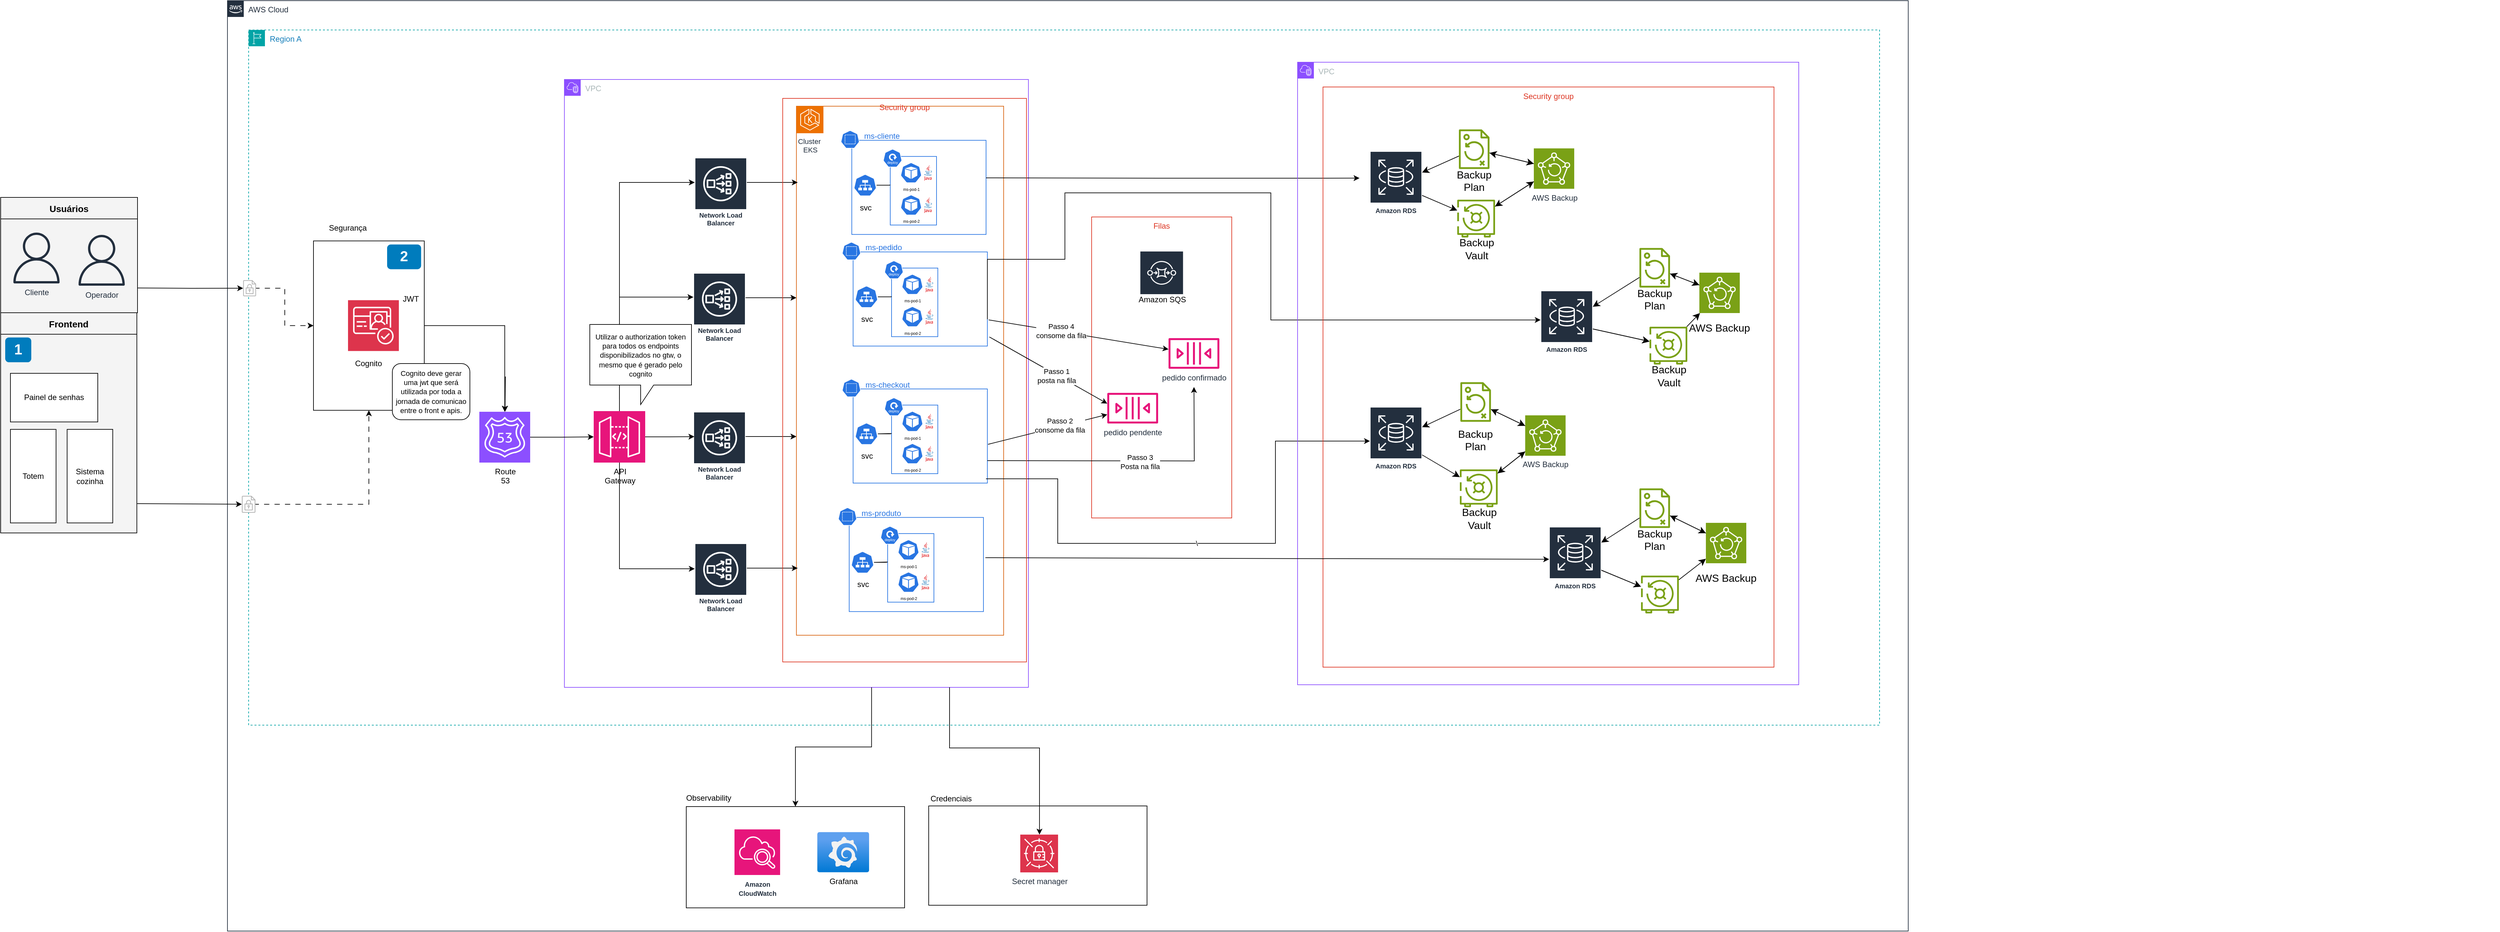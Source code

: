 <mxfile version="20.8.16" type="device"><diagram name="Página-1" id="H_gYCOmK3kv68EXWf6DD"><mxGraphModel dx="1676" dy="606" grid="0" gridSize="10" guides="1" tooltips="1" connect="1" arrows="1" fold="1" page="0" pageScale="1" pageWidth="827" pageHeight="1169" math="0" shadow="0"><root><mxCell id="xENHq6CltGiEbpD1_v6Z-0"/><mxCell id="xENHq6CltGiEbpD1_v6Z-1" parent="xENHq6CltGiEbpD1_v6Z-0"/><mxCell id="tsQO0zUc-5BkhW9Jnu-V-35" value="Filas" style="fillColor=none;strokeColor=#DD3522;verticalAlign=top;fontStyle=0;fontColor=#DD3522;whiteSpace=wrap;html=1;" parent="xENHq6CltGiEbpD1_v6Z-1" vertex="1"><mxGeometry x="1520" y="531" width="215" height="462" as="geometry"/></mxCell><mxCell id="tsQO0zUc-5BkhW9Jnu-V-24" value="&lt;span style=&quot;color: rgba(0, 0, 0, 0); font-family: monospace; font-size: 0px; text-align: start; text-wrap: nowrap;&quot;&gt;%3CmxGraphModel%3E%3Croot%3E%3CmxCell%20id%3D%220%22%2F%3E%3CmxCell%20id%3D%221%22%20parent%3D%220%22%2F%3E%3CmxCell%20id%3D%222%22%20value%3D%22%22%20style%3D%22group%22%20connectable%3D%220%22%20vertex%3D%221%22%20parent%3D%221%22%3E%3CmxGeometry%20x%3D%22325%22%20y%3D%22511.78%22%20width%3D%22262%22%20height%3D%22674.44%22%20as%3D%22geometry%22%2F%3E%3C%2FmxCell%3E%3CmxCell%20id%3D%223%22%20value%3D%22Seguran%C3%A7a%26amp%3Bnbsp%3B%22%20style%3D%22text%3Bhtml%3D1%3Balign%3Dcenter%3BverticalAlign%3Dmiddle%3BwhiteSpace%3Dwrap%3Brounded%3D0%3B%22%20vertex%3D%221%22%20parent%3D%222%22%3E%3CmxGeometry%20width%3D%22109%22%20height%3D%2240%22%20as%3D%22geometry%22%2F%3E%3C%2FmxCell%3E%3CmxCell%20id%3D%224%22%20value%3D%22%22%20style%3D%22rounded%3D0%3BwhiteSpace%3Dwrap%3Bhtml%3D1%3B%22%20vertex%3D%221%22%20parent%3D%222%22%3E%3CmxGeometry%20y%3D%2240%22%20width%3D%22170%22%20height%3D%22634.44%22%20as%3D%22geometry%22%2F%3E%3C%2FmxCell%3E%3CmxCell%20id%3D%225%22%20value%3D%222%22%20style%3D%22rounded%3D1%3BwhiteSpace%3Dwrap%3Bhtml%3D1%3BfillColor%3D%23007CBD%3BstrokeColor%3Dnone%3BfontColor%3D%23FFFFFF%3BfontStyle%3D1%3BfontSize%3D22%3BlabelBackgroundColor%3Dnone%3B%22%20vertex%3D%221%22%20parent%3D%222%22%3E%3CmxGeometry%20x%3D%22113.0%22%20y%3D%2245.44%22%20width%3D%2252.17%22%20height%3D%2238%22%20as%3D%22geometry%22%2F%3E%3C%2FmxCell%3E%3CmxCell%20id%3D%226%22%20value%3D%22MFA%22%20style%3D%22rounded%3D1%3BwhiteSpace%3Dwrap%3Bhtml%3D1%3B%22%20vertex%3D%221%22%20parent%3D%222%22%3E%3CmxGeometry%20x%3D%22-58%22%20y%3D%2254%22%20width%3D%22120%22%20height%3D%2260%22%20as%3D%22geometry%22%2F%3E%3C%2FmxCell%3E%3CmxCell%20id%3D%227%22%20value%3D%22JWT%22%20style%3D%22text%3Bhtml%3D1%3Balign%3Dcenter%3BverticalAlign%3Dmiddle%3BwhiteSpace%3Dwrap%3Brounded%3D0%3B%22%20vertex%3D%221%22%20parent%3D%222%22%3E%3CmxGeometry%20x%3D%22108.998%22%20y%3D%22114%22%20width%3D%2281.209%22%20height%3D%2230%22%20as%3D%22geometry%22%2F%3E%3C%2FmxCell%3E%3CmxCell%20id%3D%228%22%20value%3D%22%26lt%3Bfont%20style%3D%26quot%3Bfont-size%3A%2011px%3B%26quot%3B%26gt%3BCognito%20deve%20gerar%20uma%20jwt%20que%20ser%C3%A1%20utilizada%20por%20toda%20a%20jornada%20de%20comunicao%20entre%20o%20front%20e%20apis.%26lt%3B%2Ffont%26gt%3B%22%20style%3D%22rounded%3D1%3BwhiteSpace%3Dwrap%3Bhtml%3D1%3B%22%20vertex%3D%221%22%20parent%3D%222%22%3E%3CmxGeometry%20x%3D%22113%22%20y%3D%22205%22%20width%3D%22119%22%20height%3D%2286.22%22%20as%3D%22geometry%22%2F%3E%3C%2FmxCell%3E%3C%2Froot%3E%3C%2FmxGraphModel%3E&lt;/span&gt;" style="rounded=0;whiteSpace=wrap;html=1;" parent="xENHq6CltGiEbpD1_v6Z-1" vertex="1"><mxGeometry x="1270" y="1435" width="335" height="152.44" as="geometry"/></mxCell><mxCell id="xENHq6CltGiEbpD1_v6Z-2" value="&lt;span style=&quot;color: rgba(0, 0, 0, 0); font-family: monospace; font-size: 0px; text-align: start; text-wrap: nowrap;&quot;&gt;%3CmxGraphModel%3E%3Croot%3E%3CmxCell%20id%3D%220%22%2F%3E%3CmxCell%20id%3D%221%22%20parent%3D%220%22%2F%3E%3CmxCell%20id%3D%222%22%20value%3D%22%22%20style%3D%22group%22%20connectable%3D%220%22%20vertex%3D%221%22%20parent%3D%221%22%3E%3CmxGeometry%20x%3D%22325%22%20y%3D%22511.78%22%20width%3D%22262%22%20height%3D%22674.44%22%20as%3D%22geometry%22%2F%3E%3C%2FmxCell%3E%3CmxCell%20id%3D%223%22%20value%3D%22Seguran%C3%A7a%26amp%3Bnbsp%3B%22%20style%3D%22text%3Bhtml%3D1%3Balign%3Dcenter%3BverticalAlign%3Dmiddle%3BwhiteSpace%3Dwrap%3Brounded%3D0%3B%22%20vertex%3D%221%22%20parent%3D%222%22%3E%3CmxGeometry%20width%3D%22109%22%20height%3D%2240%22%20as%3D%22geometry%22%2F%3E%3C%2FmxCell%3E%3CmxCell%20id%3D%224%22%20value%3D%22%22%20style%3D%22rounded%3D0%3BwhiteSpace%3Dwrap%3Bhtml%3D1%3B%22%20vertex%3D%221%22%20parent%3D%222%22%3E%3CmxGeometry%20y%3D%2240%22%20width%3D%22170%22%20height%3D%22634.44%22%20as%3D%22geometry%22%2F%3E%3C%2FmxCell%3E%3CmxCell%20id%3D%225%22%20value%3D%222%22%20style%3D%22rounded%3D1%3BwhiteSpace%3Dwrap%3Bhtml%3D1%3BfillColor%3D%23007CBD%3BstrokeColor%3Dnone%3BfontColor%3D%23FFFFFF%3BfontStyle%3D1%3BfontSize%3D22%3BlabelBackgroundColor%3Dnone%3B%22%20vertex%3D%221%22%20parent%3D%222%22%3E%3CmxGeometry%20x%3D%22113.0%22%20y%3D%2245.44%22%20width%3D%2252.17%22%20height%3D%2238%22%20as%3D%22geometry%22%2F%3E%3C%2FmxCell%3E%3CmxCell%20id%3D%226%22%20value%3D%22MFA%22%20style%3D%22rounded%3D1%3BwhiteSpace%3Dwrap%3Bhtml%3D1%3B%22%20vertex%3D%221%22%20parent%3D%222%22%3E%3CmxGeometry%20x%3D%22-58%22%20y%3D%2254%22%20width%3D%22120%22%20height%3D%2260%22%20as%3D%22geometry%22%2F%3E%3C%2FmxCell%3E%3CmxCell%20id%3D%227%22%20value%3D%22JWT%22%20style%3D%22text%3Bhtml%3D1%3Balign%3Dcenter%3BverticalAlign%3Dmiddle%3BwhiteSpace%3Dwrap%3Brounded%3D0%3B%22%20vertex%3D%221%22%20parent%3D%222%22%3E%3CmxGeometry%20x%3D%22108.998%22%20y%3D%22114%22%20width%3D%2281.209%22%20height%3D%2230%22%20as%3D%22geometry%22%2F%3E%3C%2FmxCell%3E%3CmxCell%20id%3D%228%22%20value%3D%22%26lt%3Bfont%20style%3D%26quot%3Bfont-size%3A%2011px%3B%26quot%3B%26gt%3BCognito%20deve%20gerar%20uma%20jwt%20que%20ser%C3%A1%20utilizada%20por%20toda%20a%20jornada%20de%20comunicao%20entre%20o%20front%20e%20apis.%26lt%3B%2Ffont%26gt%3B%22%20style%3D%22rounded%3D1%3BwhiteSpace%3Dwrap%3Bhtml%3D1%3B%22%20vertex%3D%221%22%20parent%3D%222%22%3E%3CmxGeometry%20x%3D%22113%22%20y%3D%22205%22%20width%3D%22119%22%20height%3D%2286.22%22%20as%3D%22geometry%22%2F%3E%3C%2FmxCell%3E%3C%2Froot%3E%3C%2FmxGraphModel%3E&lt;/span&gt;" style="rounded=0;whiteSpace=wrap;html=1;" parent="xENHq6CltGiEbpD1_v6Z-1" vertex="1"><mxGeometry x="898" y="1436" width="335" height="155.44" as="geometry"/></mxCell><mxCell id="xENHq6CltGiEbpD1_v6Z-4" value="AWS Cloud" style="points=[[0,0],[0.25,0],[0.5,0],[0.75,0],[1,0],[1,0.25],[1,0.5],[1,0.75],[1,1],[0.75,1],[0.5,1],[0.25,1],[0,1],[0,0.75],[0,0.5],[0,0.25]];outlineConnect=0;gradientColor=none;html=1;whiteSpace=wrap;fontSize=12;fontStyle=0;shape=mxgraph.aws4.group;grIcon=mxgraph.aws4.group_aws_cloud_alt;strokeColor=#232F3E;fillColor=none;verticalAlign=top;align=left;spacingLeft=30;fontColor=#232F3E;dashed=0;labelBackgroundColor=default;container=0;pointerEvents=0;collapsible=0;recursiveResize=0;" parent="xENHq6CltGiEbpD1_v6Z-1" vertex="1"><mxGeometry x="194" y="199" width="2579" height="1428" as="geometry"/></mxCell><mxCell id="xENHq6CltGiEbpD1_v6Z-5" value="" style="group" parent="xENHq6CltGiEbpD1_v6Z-1" connectable="0" vertex="1"><mxGeometry x="-154" y="501" width="259" height="515" as="geometry"/></mxCell><mxCell id="xENHq6CltGiEbpD1_v6Z-6" value="Usuários" style="swimlane;fontSize=14;align=center;swimlaneFillColor=#f4f4f4;fillColor=#f4f4f4;startSize=33;container=1;pointerEvents=0;collapsible=0;recursiveResize=0;" parent="xENHq6CltGiEbpD1_v6Z-5" vertex="1"><mxGeometry width="210" height="177" as="geometry"/></mxCell><mxCell id="xENHq6CltGiEbpD1_v6Z-7" value="Cliente" style="outlineConnect=0;fontColor=#232F3E;gradientColor=none;fillColor=#232F3E;strokeColor=none;dashed=0;verticalLabelPosition=bottom;verticalAlign=top;align=center;html=1;fontSize=12;fontStyle=0;aspect=fixed;pointerEvents=1;shape=mxgraph.aws4.user;labelBackgroundColor=none;" parent="xENHq6CltGiEbpD1_v6Z-6" vertex="1"><mxGeometry x="16" y="54" width="78" height="78" as="geometry"/></mxCell><mxCell id="tsQO0zUc-5BkhW9Jnu-V-1" value="Operador" style="outlineConnect=0;fontColor=#232F3E;gradientColor=none;fillColor=#232F3E;strokeColor=none;dashed=0;verticalLabelPosition=bottom;verticalAlign=top;align=center;html=1;fontSize=12;fontStyle=0;aspect=fixed;pointerEvents=1;shape=mxgraph.aws4.user;labelBackgroundColor=none;" parent="xENHq6CltGiEbpD1_v6Z-6" vertex="1"><mxGeometry x="116" y="57.5" width="78" height="78" as="geometry"/></mxCell><mxCell id="xENHq6CltGiEbpD1_v6Z-9" value="Frontend" style="swimlane;fontSize=14;align=center;swimlaneFillColor=#f4f4f4;fillColor=#f4f4f4;startSize=33;container=1;pointerEvents=0;collapsible=0;recursiveResize=0;" parent="xENHq6CltGiEbpD1_v6Z-5" vertex="1"><mxGeometry y="177" width="209" height="338" as="geometry"/></mxCell><mxCell id="xENHq6CltGiEbpD1_v6Z-10" value="1" style="rounded=1;whiteSpace=wrap;html=1;fillColor=#007CBD;strokeColor=none;fontColor=#FFFFFF;fontStyle=1;fontSize=22;labelBackgroundColor=none;" parent="xENHq6CltGiEbpD1_v6Z-9" vertex="1"><mxGeometry x="7" y="38" width="40" height="38" as="geometry"/></mxCell><mxCell id="tsQO0zUc-5BkhW9Jnu-V-4" value="Totem" style="rounded=0;whiteSpace=wrap;html=1;" parent="xENHq6CltGiEbpD1_v6Z-9" vertex="1"><mxGeometry x="15" y="179" width="70" height="143.61" as="geometry"/></mxCell><mxCell id="tsQO0zUc-5BkhW9Jnu-V-5" value="Painel de senhas" style="rounded=0;whiteSpace=wrap;html=1;" parent="xENHq6CltGiEbpD1_v6Z-9" vertex="1"><mxGeometry x="15" y="93" width="134" height="74.61" as="geometry"/></mxCell><mxCell id="tsQO0zUc-5BkhW9Jnu-V-6" value="Sistema cozinha" style="rounded=0;whiteSpace=wrap;html=1;" parent="xENHq6CltGiEbpD1_v6Z-9" vertex="1"><mxGeometry x="102" y="179" width="70" height="143.61" as="geometry"/></mxCell><mxCell id="xENHq6CltGiEbpD1_v6Z-12" value="VPC" style="points=[[0,0],[0.25,0],[0.5,0],[0.75,0],[1,0],[1,0.25],[1,0.5],[1,0.75],[1,1],[0.75,1],[0.5,1],[0.25,1],[0,1],[0,0.75],[0,0.5],[0,0.25]];outlineConnect=0;gradientColor=none;html=1;whiteSpace=wrap;fontSize=12;fontStyle=0;container=1;pointerEvents=0;collapsible=0;recursiveResize=0;shape=mxgraph.aws4.group;grIcon=mxgraph.aws4.group_vpc2;strokeColor=#8C4FFF;fillColor=none;verticalAlign=top;align=left;spacingLeft=30;fontColor=#AAB7B8;dashed=0;" parent="xENHq6CltGiEbpD1_v6Z-1" vertex="1"><mxGeometry x="711" y="320" width="712" height="933" as="geometry"/></mxCell><mxCell id="xENHq6CltGiEbpD1_v6Z-13" value="" style="group;movable=1;resizable=1;rotatable=1;deletable=1;editable=1;locked=0;connectable=1;" parent="xENHq6CltGiEbpD1_v6Z-12" connectable="0" vertex="1"><mxGeometry x="356" y="41" width="318" height="900" as="geometry"/></mxCell><mxCell id="xENHq6CltGiEbpD1_v6Z-14" value="" style="rounded=0;whiteSpace=wrap;html=1;fontColor=#D86613;labelBackgroundColor=none;strokeColor=#D86613;" parent="xENHq6CltGiEbpD1_v6Z-13" vertex="1"><mxGeometry width="318" height="812" as="geometry"/></mxCell><mxCell id="xENHq6CltGiEbpD1_v6Z-15" value="Cluster&amp;nbsp;&lt;div style=&quot;font-size: 11px;&quot;&gt;EKS&lt;/div&gt;" style="sketch=0;points=[[0,0,0],[0.25,0,0],[0.5,0,0],[0.75,0,0],[1,0,0],[0,1,0],[0.25,1,0],[0.5,1,0],[0.75,1,0],[1,1,0],[0,0.25,0],[0,0.5,0],[0,0.75,0],[1,0.25,0],[1,0.5,0],[1,0.75,0]];outlineConnect=0;fontColor=#232F3E;fillColor=#ED7100;strokeColor=#ffffff;dashed=0;verticalLabelPosition=bottom;verticalAlign=top;align=center;html=1;fontSize=11;fontStyle=0;aspect=fixed;shape=mxgraph.aws4.resourceIcon;resIcon=mxgraph.aws4.eks;" parent="xENHq6CltGiEbpD1_v6Z-13" vertex="1"><mxGeometry width="41.455" height="41.455" as="geometry"/></mxCell><mxCell id="xENHq6CltGiEbpD1_v6Z-16" value="" style="group" parent="xENHq6CltGiEbpD1_v6Z-13" connectable="0" vertex="1"><mxGeometry x="68" y="37.156" width="223" height="159.688" as="geometry"/></mxCell><mxCell id="xENHq6CltGiEbpD1_v6Z-17" value="" style="rounded=0;whiteSpace=wrap;html=1;strokeColor=#2875e2;container=0;" parent="xENHq6CltGiEbpD1_v6Z-16" vertex="1"><mxGeometry x="17" y="15.193" width="206" height="144.495" as="geometry"/></mxCell><mxCell id="xENHq6CltGiEbpD1_v6Z-18" value="svc" style="sketch=0;html=1;dashed=0;whitespace=wrap;fillColor=#2875E2;strokeColor=#ffffff;points=[[0.005,0.63,0],[0.1,0.2,0],[0.9,0.2,0],[0.5,0,0],[0.995,0.63,0],[0.72,0.99,0],[0.5,1,0],[0.28,0.99,0]];verticalLabelPosition=bottom;align=center;verticalAlign=top;shape=mxgraph.kubernetes.icon;prIcon=svc;container=0;" parent="xENHq6CltGiEbpD1_v6Z-16" vertex="1"><mxGeometry x="20" y="63.702" width="35" height="40.768" as="geometry"/></mxCell><mxCell id="xENHq6CltGiEbpD1_v6Z-19" value="" style="aspect=fixed;sketch=0;html=1;dashed=0;whitespace=wrap;verticalLabelPosition=bottom;verticalAlign=top;fillColor=#2875E2;strokeColor=#ffffff;points=[[0.005,0.63,0],[0.1,0.2,0],[0.9,0.2,0],[0.5,0,0],[0.995,0.63,0],[0.72,0.99,0],[0.5,1,0],[0.28,0.99,0]];shape=mxgraph.kubernetes.icon2;prIcon=ns;container=0;" parent="xENHq6CltGiEbpD1_v6Z-16" vertex="1"><mxGeometry width="28.88" height="27.72" as="geometry"/></mxCell><mxCell id="xENHq6CltGiEbpD1_v6Z-20" value="" style="rounded=0;whiteSpace=wrap;html=1;strokeColor=#2875e2;container=0;" parent="xENHq6CltGiEbpD1_v6Z-16" vertex="1"><mxGeometry x="76" y="39.963" width="71" height="105.275" as="geometry"/></mxCell><mxCell id="xENHq6CltGiEbpD1_v6Z-21" value="" style="aspect=fixed;sketch=0;html=1;dashed=0;whitespace=wrap;verticalLabelPosition=bottom;verticalAlign=top;fillColor=#2875E2;strokeColor=#ffffff;points=[[0.005,0.63,0],[0.1,0.2,0],[0.9,0.2,0],[0.5,0,0],[0.995,0.63,0],[0.72,0.99,0],[0.5,1,0],[0.28,0.99,0]];shape=mxgraph.kubernetes.icon2;kubernetesLabel=1;prIcon=deploy;container=0;" parent="xENHq6CltGiEbpD1_v6Z-16" vertex="1"><mxGeometry x="65" y="28.61" width="29.17" height="28" as="geometry"/></mxCell><mxCell id="xENHq6CltGiEbpD1_v6Z-22" value="ms-pod-1" style="sketch=0;html=1;dashed=0;whitespace=wrap;fillColor=#2875E2;strokeColor=#ffffff;points=[[0.005,0.63,0],[0.1,0.2,0],[0.9,0.2,0],[0.5,0,0],[0.995,0.63,0],[0.72,0.99,0],[0.5,1,0],[0.28,0.99,0]];verticalLabelPosition=bottom;align=center;verticalAlign=top;shape=mxgraph.kubernetes.icon;prIcon=pod;fontSize=6;container=0;" parent="xENHq6CltGiEbpD1_v6Z-16" vertex="1"><mxGeometry x="88" y="49.252" width="40" height="31.479" as="geometry"/></mxCell><mxCell id="xENHq6CltGiEbpD1_v6Z-23" value="ms-pod-2" style="sketch=0;html=1;dashed=0;whitespace=wrap;fillColor=#2875E2;strokeColor=#ffffff;points=[[0.005,0.63,0],[0.1,0.2,0],[0.9,0.2,0],[0.5,0,0],[0.995,0.63,0],[0.72,0.99,0],[0.5,1,0],[0.28,0.99,0]];verticalLabelPosition=bottom;align=center;verticalAlign=top;shape=mxgraph.kubernetes.icon;prIcon=pod;fontSize=6;container=0;" parent="xENHq6CltGiEbpD1_v6Z-16" vertex="1"><mxGeometry x="88" y="98.794" width="40" height="31.479" as="geometry"/></mxCell><mxCell id="xENHq6CltGiEbpD1_v6Z-24" value="&lt;span style=&quot;text-wrap: nowrap;&quot;&gt;ms-cliente&lt;/span&gt;" style="text;html=1;align=left;verticalAlign=middle;whiteSpace=wrap;rounded=0;fontColor=#2875e2;container=0;" parent="xENHq6CltGiEbpD1_v6Z-16" vertex="1"><mxGeometry x="34" y="2.807" width="152" height="12.385" as="geometry"/></mxCell><mxCell id="xENHq6CltGiEbpD1_v6Z-25" style="edgeStyle=orthogonalEdgeStyle;rounded=0;orthogonalLoop=1;jettySize=auto;html=1;endArrow=none;endFill=0;" parent="xENHq6CltGiEbpD1_v6Z-16" source="xENHq6CltGiEbpD1_v6Z-18" edge="1"><mxGeometry relative="1" as="geometry"><mxPoint x="76" y="83.601" as="targetPoint"/></mxGeometry></mxCell><mxCell id="xENHq6CltGiEbpD1_v6Z-26" value="" style="dashed=0;outlineConnect=0;html=1;align=center;labelPosition=center;verticalLabelPosition=bottom;verticalAlign=top;shape=mxgraph.weblogos.java;container=0;" parent="xENHq6CltGiEbpD1_v6Z-16" vertex="1"><mxGeometry x="128" y="52.834" width="12" height="24.317" as="geometry"/></mxCell><mxCell id="xENHq6CltGiEbpD1_v6Z-27" value="" style="dashed=0;outlineConnect=0;html=1;align=center;labelPosition=center;verticalLabelPosition=bottom;verticalAlign=top;shape=mxgraph.weblogos.java;container=0;" parent="xENHq6CltGiEbpD1_v6Z-16" vertex="1"><mxGeometry x="128" y="102.375" width="12" height="24.317" as="geometry"/></mxCell><mxCell id="xENHq6CltGiEbpD1_v6Z-28" value="" style="group" parent="xENHq6CltGiEbpD1_v6Z-13" connectable="0" vertex="1"><mxGeometry x="70" y="208.486" width="223" height="159.688" as="geometry"/></mxCell><mxCell id="xENHq6CltGiEbpD1_v6Z-29" value="" style="rounded=0;whiteSpace=wrap;html=1;strokeColor=#2875e2;container=0;" parent="xENHq6CltGiEbpD1_v6Z-28" vertex="1"><mxGeometry x="17" y="15.193" width="206" height="144.495" as="geometry"/></mxCell><mxCell id="xENHq6CltGiEbpD1_v6Z-30" value="svc" style="sketch=0;html=1;dashed=0;whitespace=wrap;fillColor=#2875E2;strokeColor=#ffffff;points=[[0.005,0.63,0],[0.1,0.2,0],[0.9,0.2,0],[0.5,0,0],[0.995,0.63,0],[0.72,0.99,0],[0.5,1,0],[0.28,0.99,0]];verticalLabelPosition=bottom;align=center;verticalAlign=top;shape=mxgraph.kubernetes.icon;prIcon=svc;container=0;" parent="xENHq6CltGiEbpD1_v6Z-28" vertex="1"><mxGeometry x="20" y="63.702" width="35" height="40.768" as="geometry"/></mxCell><mxCell id="xENHq6CltGiEbpD1_v6Z-31" value="" style="aspect=fixed;sketch=0;html=1;dashed=0;whitespace=wrap;verticalLabelPosition=bottom;verticalAlign=top;fillColor=#2875E2;strokeColor=#ffffff;points=[[0.005,0.63,0],[0.1,0.2,0],[0.9,0.2,0],[0.5,0,0],[0.995,0.63,0],[0.72,0.99,0],[0.5,1,0],[0.28,0.99,0]];shape=mxgraph.kubernetes.icon2;prIcon=ns;container=0;" parent="xENHq6CltGiEbpD1_v6Z-28" vertex="1"><mxGeometry width="28.88" height="27.72" as="geometry"/></mxCell><mxCell id="xENHq6CltGiEbpD1_v6Z-32" value="" style="rounded=0;whiteSpace=wrap;html=1;strokeColor=#2875e2;container=0;" parent="xENHq6CltGiEbpD1_v6Z-28" vertex="1"><mxGeometry x="76" y="39.963" width="71" height="105.275" as="geometry"/></mxCell><mxCell id="xENHq6CltGiEbpD1_v6Z-33" value="" style="aspect=fixed;sketch=0;html=1;dashed=0;whitespace=wrap;verticalLabelPosition=bottom;verticalAlign=top;fillColor=#2875E2;strokeColor=#ffffff;points=[[0.005,0.63,0],[0.1,0.2,0],[0.9,0.2,0],[0.5,0,0],[0.995,0.63,0],[0.72,0.99,0],[0.5,1,0],[0.28,0.99,0]];shape=mxgraph.kubernetes.icon2;kubernetesLabel=1;prIcon=deploy;container=0;" parent="xENHq6CltGiEbpD1_v6Z-28" vertex="1"><mxGeometry x="65" y="28.61" width="29.17" height="28" as="geometry"/></mxCell><mxCell id="xENHq6CltGiEbpD1_v6Z-34" value="ms-pod-1" style="sketch=0;html=1;dashed=0;whitespace=wrap;fillColor=#2875E2;strokeColor=#ffffff;points=[[0.005,0.63,0],[0.1,0.2,0],[0.9,0.2,0],[0.5,0,0],[0.995,0.63,0],[0.72,0.99,0],[0.5,1,0],[0.28,0.99,0]];verticalLabelPosition=bottom;align=center;verticalAlign=top;shape=mxgraph.kubernetes.icon;prIcon=pod;fontSize=6;container=0;" parent="xENHq6CltGiEbpD1_v6Z-28" vertex="1"><mxGeometry x="88" y="49.252" width="40" height="31.479" as="geometry"/></mxCell><mxCell id="xENHq6CltGiEbpD1_v6Z-35" value="ms-pod-2" style="sketch=0;html=1;dashed=0;whitespace=wrap;fillColor=#2875E2;strokeColor=#ffffff;points=[[0.005,0.63,0],[0.1,0.2,0],[0.9,0.2,0],[0.5,0,0],[0.995,0.63,0],[0.72,0.99,0],[0.5,1,0],[0.28,0.99,0]];verticalLabelPosition=bottom;align=center;verticalAlign=top;shape=mxgraph.kubernetes.icon;prIcon=pod;fontSize=6;container=0;" parent="xENHq6CltGiEbpD1_v6Z-28" vertex="1"><mxGeometry x="88" y="98.794" width="40" height="31.479" as="geometry"/></mxCell><mxCell id="xENHq6CltGiEbpD1_v6Z-36" value="&lt;span style=&quot;text-wrap: nowrap;&quot;&gt;ms-pedido&lt;/span&gt;" style="text;html=1;align=left;verticalAlign=middle;whiteSpace=wrap;rounded=0;fontColor=#2875e2;container=0;" parent="xENHq6CltGiEbpD1_v6Z-28" vertex="1"><mxGeometry x="34" y="2.807" width="152" height="12.385" as="geometry"/></mxCell><mxCell id="xENHq6CltGiEbpD1_v6Z-37" style="edgeStyle=orthogonalEdgeStyle;rounded=0;orthogonalLoop=1;jettySize=auto;html=1;endArrow=none;endFill=0;" parent="xENHq6CltGiEbpD1_v6Z-28" source="xENHq6CltGiEbpD1_v6Z-30" edge="1"><mxGeometry relative="1" as="geometry"><mxPoint x="76" y="83.601" as="targetPoint"/></mxGeometry></mxCell><mxCell id="xENHq6CltGiEbpD1_v6Z-38" value="" style="dashed=0;outlineConnect=0;html=1;align=center;labelPosition=center;verticalLabelPosition=bottom;verticalAlign=top;shape=mxgraph.weblogos.java;container=0;" parent="xENHq6CltGiEbpD1_v6Z-28" vertex="1"><mxGeometry x="128" y="52.834" width="12" height="24.317" as="geometry"/></mxCell><mxCell id="xENHq6CltGiEbpD1_v6Z-39" value="" style="dashed=0;outlineConnect=0;html=1;align=center;labelPosition=center;verticalLabelPosition=bottom;verticalAlign=top;shape=mxgraph.weblogos.java;container=0;" parent="xENHq6CltGiEbpD1_v6Z-28" vertex="1"><mxGeometry x="128" y="102.375" width="12" height="24.317" as="geometry"/></mxCell><mxCell id="xENHq6CltGiEbpD1_v6Z-40" value="" style="group" parent="xENHq6CltGiEbpD1_v6Z-13" connectable="0" vertex="1"><mxGeometry x="70" y="418.784" width="223" height="159.688" as="geometry"/></mxCell><mxCell id="xENHq6CltGiEbpD1_v6Z-41" value="" style="rounded=0;whiteSpace=wrap;html=1;strokeColor=#2875e2;container=0;" parent="xENHq6CltGiEbpD1_v6Z-40" vertex="1"><mxGeometry x="17" y="15.193" width="206" height="144.495" as="geometry"/></mxCell><mxCell id="xENHq6CltGiEbpD1_v6Z-42" value="svc" style="sketch=0;html=1;dashed=0;whitespace=wrap;fillColor=#2875E2;strokeColor=#ffffff;points=[[0.005,0.63,0],[0.1,0.2,0],[0.9,0.2,0],[0.5,0,0],[0.995,0.63,0],[0.72,0.99,0],[0.5,1,0],[0.28,0.99,0]];verticalLabelPosition=bottom;align=center;verticalAlign=top;shape=mxgraph.kubernetes.icon;prIcon=svc;container=0;" parent="xENHq6CltGiEbpD1_v6Z-40" vertex="1"><mxGeometry x="20" y="63.702" width="35" height="40.768" as="geometry"/></mxCell><mxCell id="xENHq6CltGiEbpD1_v6Z-43" value="" style="aspect=fixed;sketch=0;html=1;dashed=0;whitespace=wrap;verticalLabelPosition=bottom;verticalAlign=top;fillColor=#2875E2;strokeColor=#ffffff;points=[[0.005,0.63,0],[0.1,0.2,0],[0.9,0.2,0],[0.5,0,0],[0.995,0.63,0],[0.72,0.99,0],[0.5,1,0],[0.28,0.99,0]];shape=mxgraph.kubernetes.icon2;prIcon=ns;container=0;" parent="xENHq6CltGiEbpD1_v6Z-40" vertex="1"><mxGeometry width="28.88" height="27.72" as="geometry"/></mxCell><mxCell id="xENHq6CltGiEbpD1_v6Z-44" value="" style="rounded=0;whiteSpace=wrap;html=1;strokeColor=#2875e2;container=0;" parent="xENHq6CltGiEbpD1_v6Z-40" vertex="1"><mxGeometry x="76" y="39.963" width="71" height="105.275" as="geometry"/></mxCell><mxCell id="xENHq6CltGiEbpD1_v6Z-45" value="" style="aspect=fixed;sketch=0;html=1;dashed=0;whitespace=wrap;verticalLabelPosition=bottom;verticalAlign=top;fillColor=#2875E2;strokeColor=#ffffff;points=[[0.005,0.63,0],[0.1,0.2,0],[0.9,0.2,0],[0.5,0,0],[0.995,0.63,0],[0.72,0.99,0],[0.5,1,0],[0.28,0.99,0]];shape=mxgraph.kubernetes.icon2;kubernetesLabel=1;prIcon=deploy;container=0;" parent="xENHq6CltGiEbpD1_v6Z-40" vertex="1"><mxGeometry x="65" y="28.61" width="29.17" height="28" as="geometry"/></mxCell><mxCell id="xENHq6CltGiEbpD1_v6Z-46" value="ms-pod-1" style="sketch=0;html=1;dashed=0;whitespace=wrap;fillColor=#2875E2;strokeColor=#ffffff;points=[[0.005,0.63,0],[0.1,0.2,0],[0.9,0.2,0],[0.5,0,0],[0.995,0.63,0],[0.72,0.99,0],[0.5,1,0],[0.28,0.99,0]];verticalLabelPosition=bottom;align=center;verticalAlign=top;shape=mxgraph.kubernetes.icon;prIcon=pod;fontSize=6;container=0;" parent="xENHq6CltGiEbpD1_v6Z-40" vertex="1"><mxGeometry x="88" y="49.252" width="40" height="31.479" as="geometry"/></mxCell><mxCell id="xENHq6CltGiEbpD1_v6Z-47" value="ms-pod-2" style="sketch=0;html=1;dashed=0;whitespace=wrap;fillColor=#2875E2;strokeColor=#ffffff;points=[[0.005,0.63,0],[0.1,0.2,0],[0.9,0.2,0],[0.5,0,0],[0.995,0.63,0],[0.72,0.99,0],[0.5,1,0],[0.28,0.99,0]];verticalLabelPosition=bottom;align=center;verticalAlign=top;shape=mxgraph.kubernetes.icon;prIcon=pod;fontSize=6;container=0;" parent="xENHq6CltGiEbpD1_v6Z-40" vertex="1"><mxGeometry x="88" y="98.794" width="40" height="31.479" as="geometry"/></mxCell><mxCell id="xENHq6CltGiEbpD1_v6Z-48" value="&lt;span style=&quot;text-wrap: nowrap;&quot;&gt;ms-checkout&lt;/span&gt;" style="text;html=1;align=left;verticalAlign=middle;whiteSpace=wrap;rounded=0;fontColor=#2875e2;container=0;" parent="xENHq6CltGiEbpD1_v6Z-40" vertex="1"><mxGeometry x="34" y="2.807" width="152" height="12.385" as="geometry"/></mxCell><mxCell id="xENHq6CltGiEbpD1_v6Z-49" style="edgeStyle=orthogonalEdgeStyle;rounded=0;orthogonalLoop=1;jettySize=auto;html=1;endArrow=none;endFill=0;" parent="xENHq6CltGiEbpD1_v6Z-40" source="xENHq6CltGiEbpD1_v6Z-42" edge="1"><mxGeometry relative="1" as="geometry"><mxPoint x="76" y="83.601" as="targetPoint"/></mxGeometry></mxCell><mxCell id="xENHq6CltGiEbpD1_v6Z-50" value="" style="dashed=0;outlineConnect=0;html=1;align=center;labelPosition=center;verticalLabelPosition=bottom;verticalAlign=top;shape=mxgraph.weblogos.java;container=0;" parent="xENHq6CltGiEbpD1_v6Z-40" vertex="1"><mxGeometry x="128" y="52.834" width="12" height="24.317" as="geometry"/></mxCell><mxCell id="xENHq6CltGiEbpD1_v6Z-51" value="" style="dashed=0;outlineConnect=0;html=1;align=center;labelPosition=center;verticalLabelPosition=bottom;verticalAlign=top;shape=mxgraph.weblogos.java;container=0;" parent="xENHq6CltGiEbpD1_v6Z-40" vertex="1"><mxGeometry x="128" y="102.375" width="12" height="24.317" as="geometry"/></mxCell><mxCell id="xENHq6CltGiEbpD1_v6Z-53" value="" style="group" parent="xENHq6CltGiEbpD1_v6Z-13" connectable="0" vertex="1"><mxGeometry x="64" y="615.999" width="223" height="159.688" as="geometry"/></mxCell><mxCell id="xENHq6CltGiEbpD1_v6Z-54" value="" style="rounded=0;whiteSpace=wrap;html=1;strokeColor=#2875e2;container=0;" parent="xENHq6CltGiEbpD1_v6Z-53" vertex="1"><mxGeometry x="17" y="15.193" width="206" height="144.495" as="geometry"/></mxCell><mxCell id="xENHq6CltGiEbpD1_v6Z-55" value="svc" style="sketch=0;html=1;dashed=0;whitespace=wrap;fillColor=#2875E2;strokeColor=#ffffff;points=[[0.005,0.63,0],[0.1,0.2,0],[0.9,0.2,0],[0.5,0,0],[0.995,0.63,0],[0.72,0.99,0],[0.5,1,0],[0.28,0.99,0]];verticalLabelPosition=bottom;align=center;verticalAlign=top;shape=mxgraph.kubernetes.icon;prIcon=svc;container=0;" parent="xENHq6CltGiEbpD1_v6Z-53" vertex="1"><mxGeometry x="20" y="63.702" width="35" height="40.768" as="geometry"/></mxCell><mxCell id="xENHq6CltGiEbpD1_v6Z-56" value="" style="aspect=fixed;sketch=0;html=1;dashed=0;whitespace=wrap;verticalLabelPosition=bottom;verticalAlign=top;fillColor=#2875E2;strokeColor=#ffffff;points=[[0.005,0.63,0],[0.1,0.2,0],[0.9,0.2,0],[0.5,0,0],[0.995,0.63,0],[0.72,0.99,0],[0.5,1,0],[0.28,0.99,0]];shape=mxgraph.kubernetes.icon2;prIcon=ns;container=0;" parent="xENHq6CltGiEbpD1_v6Z-53" vertex="1"><mxGeometry width="28.88" height="27.72" as="geometry"/></mxCell><mxCell id="xENHq6CltGiEbpD1_v6Z-57" value="" style="rounded=0;whiteSpace=wrap;html=1;strokeColor=#2875e2;container=0;" parent="xENHq6CltGiEbpD1_v6Z-53" vertex="1"><mxGeometry x="76" y="39.963" width="71" height="105.275" as="geometry"/></mxCell><mxCell id="xENHq6CltGiEbpD1_v6Z-58" value="" style="aspect=fixed;sketch=0;html=1;dashed=0;whitespace=wrap;verticalLabelPosition=bottom;verticalAlign=top;fillColor=#2875E2;strokeColor=#ffffff;points=[[0.005,0.63,0],[0.1,0.2,0],[0.9,0.2,0],[0.5,0,0],[0.995,0.63,0],[0.72,0.99,0],[0.5,1,0],[0.28,0.99,0]];shape=mxgraph.kubernetes.icon2;kubernetesLabel=1;prIcon=deploy;container=0;" parent="xENHq6CltGiEbpD1_v6Z-53" vertex="1"><mxGeometry x="65" y="28.61" width="29.17" height="28" as="geometry"/></mxCell><mxCell id="xENHq6CltGiEbpD1_v6Z-59" value="ms-pod-1" style="sketch=0;html=1;dashed=0;whitespace=wrap;fillColor=#2875E2;strokeColor=#ffffff;points=[[0.005,0.63,0],[0.1,0.2,0],[0.9,0.2,0],[0.5,0,0],[0.995,0.63,0],[0.72,0.99,0],[0.5,1,0],[0.28,0.99,0]];verticalLabelPosition=bottom;align=center;verticalAlign=top;shape=mxgraph.kubernetes.icon;prIcon=pod;fontSize=6;container=0;" parent="xENHq6CltGiEbpD1_v6Z-53" vertex="1"><mxGeometry x="88" y="49.252" width="40" height="31.479" as="geometry"/></mxCell><mxCell id="xENHq6CltGiEbpD1_v6Z-60" value="ms-pod-2" style="sketch=0;html=1;dashed=0;whitespace=wrap;fillColor=#2875E2;strokeColor=#ffffff;points=[[0.005,0.63,0],[0.1,0.2,0],[0.9,0.2,0],[0.5,0,0],[0.995,0.63,0],[0.72,0.99,0],[0.5,1,0],[0.28,0.99,0]];verticalLabelPosition=bottom;align=center;verticalAlign=top;shape=mxgraph.kubernetes.icon;prIcon=pod;fontSize=6;container=0;" parent="xENHq6CltGiEbpD1_v6Z-53" vertex="1"><mxGeometry x="88" y="98.794" width="40" height="31.479" as="geometry"/></mxCell><mxCell id="xENHq6CltGiEbpD1_v6Z-61" value="&lt;span style=&quot;text-wrap: nowrap;&quot;&gt;ms-produto&lt;/span&gt;" style="text;html=1;align=left;verticalAlign=middle;whiteSpace=wrap;rounded=0;fontColor=#2875e2;container=0;" parent="xENHq6CltGiEbpD1_v6Z-53" vertex="1"><mxGeometry x="34" y="2.807" width="152" height="12.385" as="geometry"/></mxCell><mxCell id="xENHq6CltGiEbpD1_v6Z-62" style="edgeStyle=orthogonalEdgeStyle;rounded=0;orthogonalLoop=1;jettySize=auto;html=1;endArrow=none;endFill=0;" parent="xENHq6CltGiEbpD1_v6Z-53" source="xENHq6CltGiEbpD1_v6Z-55" edge="1"><mxGeometry relative="1" as="geometry"><mxPoint x="76" y="83.601" as="targetPoint"/></mxGeometry></mxCell><mxCell id="xENHq6CltGiEbpD1_v6Z-63" value="" style="dashed=0;outlineConnect=0;html=1;align=center;labelPosition=center;verticalLabelPosition=bottom;verticalAlign=top;shape=mxgraph.weblogos.java;container=0;" parent="xENHq6CltGiEbpD1_v6Z-53" vertex="1"><mxGeometry x="128" y="52.834" width="12" height="24.317" as="geometry"/></mxCell><mxCell id="xENHq6CltGiEbpD1_v6Z-64" value="" style="dashed=0;outlineConnect=0;html=1;align=center;labelPosition=center;verticalLabelPosition=bottom;verticalAlign=top;shape=mxgraph.weblogos.java;container=0;" parent="xENHq6CltGiEbpD1_v6Z-53" vertex="1"><mxGeometry x="128" y="102.375" width="12" height="24.317" as="geometry"/></mxCell><mxCell id="tsQO0zUc-5BkhW9Jnu-V-34" value="" style="endArrow=classic;html=1;rounded=0;edgeStyle=orthogonalEdgeStyle;" parent="xENHq6CltGiEbpD1_v6Z-13" edge="1"><mxGeometry width="50" height="50" relative="1" as="geometry"><mxPoint x="293" y="544" as="sourcePoint"/><mxPoint x="610.034" y="430.982" as="targetPoint"/></mxGeometry></mxCell><mxCell id="tsQO0zUc-5BkhW9Jnu-V-43" value="Passo 3&lt;div&gt;Posta na fila&lt;/div&gt;" style="edgeLabel;html=1;align=center;verticalAlign=middle;resizable=0;points=[];" parent="tsQO0zUc-5BkhW9Jnu-V-34" vertex="1" connectable="0"><mxGeometry x="-0.071" y="1" relative="1" as="geometry"><mxPoint x="34" y="2" as="offset"/></mxGeometry></mxCell><mxCell id="xENHq6CltGiEbpD1_v6Z-79" style="edgeStyle=none;curved=1;rounded=0;orthogonalLoop=1;jettySize=auto;html=1;exitX=0.75;exitY=1;exitDx=0;exitDy=0;fontSize=12;startSize=8;endSize=8;" parent="xENHq6CltGiEbpD1_v6Z-12" edge="1"><mxGeometry relative="1" as="geometry"><mxPoint x="1255.0" y="456.5" as="sourcePoint"/><mxPoint x="1255.0" y="456.5" as="targetPoint"/></mxGeometry></mxCell><mxCell id="xENHq6CltGiEbpD1_v6Z-80" value="" style="group" parent="xENHq6CltGiEbpD1_v6Z-1" connectable="0" vertex="1"><mxGeometry x="326" y="527.78" width="262" height="674.44" as="geometry"/></mxCell><mxCell id="xENHq6CltGiEbpD1_v6Z-81" value="Segurança&amp;nbsp;" style="text;html=1;align=center;verticalAlign=middle;whiteSpace=wrap;rounded=0;" parent="xENHq6CltGiEbpD1_v6Z-80" vertex="1"><mxGeometry width="109" height="40" as="geometry"/></mxCell><mxCell id="xENHq6CltGiEbpD1_v6Z-82" value="&lt;span style=&quot;color: rgba(0, 0, 0, 0); font-family: monospace; font-size: 0px; text-align: start; text-wrap: nowrap;&quot;&gt;%3CmxGraphModel%3E%3Croot%3E%3CmxCell%20id%3D%220%22%2F%3E%3CmxCell%20id%3D%221%22%20parent%3D%220%22%2F%3E%3CmxCell%20id%3D%222%22%20value%3D%22%22%20style%3D%22group%22%20connectable%3D%220%22%20vertex%3D%221%22%20parent%3D%221%22%3E%3CmxGeometry%20x%3D%22325%22%20y%3D%22511.78%22%20width%3D%22262%22%20height%3D%22674.44%22%20as%3D%22geometry%22%2F%3E%3C%2FmxCell%3E%3CmxCell%20id%3D%223%22%20value%3D%22Seguran%C3%A7a%26amp%3Bnbsp%3B%22%20style%3D%22text%3Bhtml%3D1%3Balign%3Dcenter%3BverticalAlign%3Dmiddle%3BwhiteSpace%3Dwrap%3Brounded%3D0%3B%22%20vertex%3D%221%22%20parent%3D%222%22%3E%3CmxGeometry%20width%3D%22109%22%20height%3D%2240%22%20as%3D%22geometry%22%2F%3E%3C%2FmxCell%3E%3CmxCell%20id%3D%224%22%20value%3D%22%22%20style%3D%22rounded%3D0%3BwhiteSpace%3Dwrap%3Bhtml%3D1%3B%22%20vertex%3D%221%22%20parent%3D%222%22%3E%3CmxGeometry%20y%3D%2240%22%20width%3D%22170%22%20height%3D%22634.44%22%20as%3D%22geometry%22%2F%3E%3C%2FmxCell%3E%3CmxCell%20id%3D%225%22%20value%3D%222%22%20style%3D%22rounded%3D1%3BwhiteSpace%3Dwrap%3Bhtml%3D1%3BfillColor%3D%23007CBD%3BstrokeColor%3Dnone%3BfontColor%3D%23FFFFFF%3BfontStyle%3D1%3BfontSize%3D22%3BlabelBackgroundColor%3Dnone%3B%22%20vertex%3D%221%22%20parent%3D%222%22%3E%3CmxGeometry%20x%3D%22113.0%22%20y%3D%2245.44%22%20width%3D%2252.17%22%20height%3D%2238%22%20as%3D%22geometry%22%2F%3E%3C%2FmxCell%3E%3CmxCell%20id%3D%226%22%20value%3D%22MFA%22%20style%3D%22rounded%3D1%3BwhiteSpace%3Dwrap%3Bhtml%3D1%3B%22%20vertex%3D%221%22%20parent%3D%222%22%3E%3CmxGeometry%20x%3D%22-58%22%20y%3D%2254%22%20width%3D%22120%22%20height%3D%2260%22%20as%3D%22geometry%22%2F%3E%3C%2FmxCell%3E%3CmxCell%20id%3D%227%22%20value%3D%22JWT%22%20style%3D%22text%3Bhtml%3D1%3Balign%3Dcenter%3BverticalAlign%3Dmiddle%3BwhiteSpace%3Dwrap%3Brounded%3D0%3B%22%20vertex%3D%221%22%20parent%3D%222%22%3E%3CmxGeometry%20x%3D%22108.998%22%20y%3D%22114%22%20width%3D%2281.209%22%20height%3D%2230%22%20as%3D%22geometry%22%2F%3E%3C%2FmxCell%3E%3CmxCell%20id%3D%228%22%20value%3D%22%26lt%3Bfont%20style%3D%26quot%3Bfont-size%3A%2011px%3B%26quot%3B%26gt%3BCognito%20deve%20gerar%20uma%20jwt%20que%20ser%C3%A1%20utilizada%20por%20toda%20a%20jornada%20de%20comunicao%20entre%20o%20front%20e%20apis.%26lt%3B%2Ffont%26gt%3B%22%20style%3D%22rounded%3D1%3BwhiteSpace%3Dwrap%3Bhtml%3D1%3B%22%20vertex%3D%221%22%20parent%3D%222%22%3E%3CmxGeometry%20x%3D%22113%22%20y%3D%22205%22%20width%3D%22119%22%20height%3D%2286.22%22%20as%3D%22geometry%22%2F%3E%3C%2FmxCell%3E%3C%2Froot%3E%3C%2FmxGraphModel%3E&lt;/span&gt;" style="rounded=0;whiteSpace=wrap;html=1;" parent="xENHq6CltGiEbpD1_v6Z-80" vertex="1"><mxGeometry y="40" width="170" height="260" as="geometry"/></mxCell><mxCell id="xENHq6CltGiEbpD1_v6Z-83" value="2" style="rounded=1;whiteSpace=wrap;html=1;fillColor=#007CBD;strokeColor=none;fontColor=#FFFFFF;fontStyle=1;fontSize=22;labelBackgroundColor=none;" parent="xENHq6CltGiEbpD1_v6Z-80" vertex="1"><mxGeometry x="113.0" y="45.44" width="52.17" height="38" as="geometry"/></mxCell><mxCell id="xENHq6CltGiEbpD1_v6Z-85" value="JWT" style="text;html=1;align=center;verticalAlign=middle;whiteSpace=wrap;rounded=0;" parent="xENHq6CltGiEbpD1_v6Z-80" vertex="1"><mxGeometry x="108.998" y="114" width="81.209" height="30" as="geometry"/></mxCell><mxCell id="xENHq6CltGiEbpD1_v6Z-86" value="&lt;font style=&quot;font-size: 11px;&quot;&gt;Cognito deve gerar uma jwt que será utilizada por toda a jornada de comunicao entre o front e apis.&lt;/font&gt;" style="rounded=1;whiteSpace=wrap;html=1;" parent="xENHq6CltGiEbpD1_v6Z-80" vertex="1"><mxGeometry x="121" y="228.22" width="119" height="86.22" as="geometry"/></mxCell><mxCell id="xENHq6CltGiEbpD1_v6Z-94" value="" style="sketch=0;points=[[0,0,0],[0.25,0,0],[0.5,0,0],[0.75,0,0],[1,0,0],[0,1,0],[0.25,1,0],[0.5,1,0],[0.75,1,0],[1,1,0],[0,0.25,0],[0,0.5,0],[0,0.75,0],[1,0.25,0],[1,0.5,0],[1,0.75,0]];outlineConnect=0;fontColor=#232F3E;fillColor=#DD344C;strokeColor=#ffffff;dashed=0;verticalLabelPosition=bottom;verticalAlign=top;align=center;html=1;fontSize=12;fontStyle=0;aspect=fixed;shape=mxgraph.aws4.resourceIcon;resIcon=mxgraph.aws4.cognito;" parent="xENHq6CltGiEbpD1_v6Z-80" vertex="1"><mxGeometry x="53.002" y="131" width="78" height="78" as="geometry"/></mxCell><mxCell id="xENHq6CltGiEbpD1_v6Z-97" value="Cognito" style="text;html=1;align=center;verticalAlign=middle;whiteSpace=wrap;rounded=0;" parent="xENHq6CltGiEbpD1_v6Z-80" vertex="1"><mxGeometry x="44.398" y="213.22" width="81.209" height="30" as="geometry"/></mxCell><mxCell id="xENHq6CltGiEbpD1_v6Z-87" style="edgeStyle=orthogonalEdgeStyle;rounded=0;orthogonalLoop=1;jettySize=auto;html=1;flowAnimation=1;" parent="xENHq6CltGiEbpD1_v6Z-1" source="xENHq6CltGiEbpD1_v6Z-255" target="xENHq6CltGiEbpD1_v6Z-82" edge="1"><mxGeometry relative="1" as="geometry"/></mxCell><mxCell id="xENHq6CltGiEbpD1_v6Z-88" style="edgeStyle=orthogonalEdgeStyle;rounded=0;orthogonalLoop=1;jettySize=auto;html=1;flowAnimation=1;shadow=0;" parent="xENHq6CltGiEbpD1_v6Z-1" source="xENHq6CltGiEbpD1_v6Z-258" target="xENHq6CltGiEbpD1_v6Z-82" edge="1"><mxGeometry relative="1" as="geometry"/></mxCell><mxCell id="tsQO0zUc-5BkhW9Jnu-V-18" style="edgeStyle=orthogonalEdgeStyle;rounded=0;orthogonalLoop=1;jettySize=auto;html=1;" parent="xENHq6CltGiEbpD1_v6Z-1" source="xENHq6CltGiEbpD1_v6Z-89" target="tsQO0zUc-5BkhW9Jnu-V-13" edge="1"><mxGeometry relative="1" as="geometry"><mxPoint x="795.571" y="960" as="sourcePoint"/><Array as="points"><mxPoint x="796" y="1071"/></Array></mxGeometry></mxCell><mxCell id="tsQO0zUc-5BkhW9Jnu-V-19" style="edgeStyle=orthogonalEdgeStyle;rounded=0;orthogonalLoop=1;jettySize=auto;html=1;" parent="xENHq6CltGiEbpD1_v6Z-1" edge="1"><mxGeometry relative="1" as="geometry"><mxPoint x="795.471" y="811" as="sourcePoint"/><mxPoint x="909" y="654" as="targetPoint"/><Array as="points"><mxPoint x="795" y="654"/></Array></mxGeometry></mxCell><mxCell id="tsQO0zUc-5BkhW9Jnu-V-20" style="edgeStyle=orthogonalEdgeStyle;rounded=0;orthogonalLoop=1;jettySize=auto;html=1;exitX=0.5;exitY=0;exitDx=0;exitDy=0;exitPerimeter=0;" parent="xENHq6CltGiEbpD1_v6Z-1" source="xENHq6CltGiEbpD1_v6Z-89" edge="1"><mxGeometry relative="1" as="geometry"><mxPoint x="795.471" y="811.94" as="sourcePoint"/><mxPoint x="911" y="477.999" as="targetPoint"/><Array as="points"><mxPoint x="795" y="478"/></Array></mxGeometry></mxCell><mxCell id="xENHq6CltGiEbpD1_v6Z-89" value="&lt;span style=&quot;color: rgb(0, 0, 0); text-wrap: wrap;&quot;&gt;API Gateway&lt;/span&gt;" style="sketch=0;points=[[0,0,0],[0.25,0,0],[0.5,0,0],[0.75,0,0],[1,0,0],[0,1,0],[0.25,1,0],[0.5,1,0],[0.75,1,0],[1,1,0],[0,0.25,0],[0,0.5,0],[0,0.75,0],[1,0.25,0],[1,0.5,0],[1,0.75,0]];outlineConnect=0;fontColor=#232F3E;fillColor=#E7157B;strokeColor=#ffffff;dashed=0;verticalLabelPosition=bottom;verticalAlign=top;align=center;html=1;fontSize=12;fontStyle=0;aspect=fixed;shape=mxgraph.aws4.resourceIcon;resIcon=mxgraph.aws4.api_gateway;" parent="xENHq6CltGiEbpD1_v6Z-1" vertex="1"><mxGeometry x="756" y="829" width="79" height="79" as="geometry"/></mxCell><mxCell id="xENHq6CltGiEbpD1_v6Z-90" value="" style="edgeStyle=orthogonalEdgeStyle;rounded=0;orthogonalLoop=1;jettySize=auto;html=1;" parent="xENHq6CltGiEbpD1_v6Z-1" source="xENHq6CltGiEbpD1_v6Z-259" target="xENHq6CltGiEbpD1_v6Z-89" edge="1"><mxGeometry relative="1" as="geometry"/></mxCell><mxCell id="xENHq6CltGiEbpD1_v6Z-91" value="Network Load Balancer" style="sketch=0;outlineConnect=0;fontColor=#232F3E;gradientColor=none;strokeColor=#ffffff;fillColor=#232F3E;dashed=0;verticalLabelPosition=middle;verticalAlign=bottom;align=center;html=1;whiteSpace=wrap;fontSize=10;fontStyle=1;spacing=3;shape=mxgraph.aws4.productIcon;prIcon=mxgraph.aws4.network_load_balancer;fontFamily=Helvetica;" parent="xENHq6CltGiEbpD1_v6Z-1" vertex="1"><mxGeometry x="909" y="830" width="80" height="110" as="geometry"/></mxCell><mxCell id="xENHq6CltGiEbpD1_v6Z-92" style="edgeStyle=orthogonalEdgeStyle;rounded=0;orthogonalLoop=1;jettySize=auto;html=1;entryX=0.018;entryY=0.347;entryDx=0;entryDy=0;entryPerimeter=0;" parent="xENHq6CltGiEbpD1_v6Z-1" source="xENHq6CltGiEbpD1_v6Z-89" target="xENHq6CltGiEbpD1_v6Z-91" edge="1"><mxGeometry relative="1" as="geometry"/></mxCell><mxCell id="xENHq6CltGiEbpD1_v6Z-93" style="edgeStyle=orthogonalEdgeStyle;rounded=0;orthogonalLoop=1;jettySize=auto;html=1;" parent="xENHq6CltGiEbpD1_v6Z-1" source="xENHq6CltGiEbpD1_v6Z-82" target="xENHq6CltGiEbpD1_v6Z-259" edge="1"><mxGeometry relative="1" as="geometry"/></mxCell><mxCell id="xENHq6CltGiEbpD1_v6Z-98" style="edgeStyle=orthogonalEdgeStyle;rounded=0;orthogonalLoop=1;jettySize=auto;html=1;" parent="xENHq6CltGiEbpD1_v6Z-1" source="xENHq6CltGiEbpD1_v6Z-91" target="xENHq6CltGiEbpD1_v6Z-14" edge="1"><mxGeometry relative="1" as="geometry"><Array as="points"><mxPoint x="1015" y="868"/><mxPoint x="1015" y="868"/></Array></mxGeometry></mxCell><mxCell id="xENHq6CltGiEbpD1_v6Z-99" style="edgeStyle=orthogonalEdgeStyle;rounded=0;orthogonalLoop=1;jettySize=auto;html=1;" parent="xENHq6CltGiEbpD1_v6Z-1" edge="1"><mxGeometry relative="1" as="geometry"><mxPoint x="1358" y="471.001" as="sourcePoint"/><mxPoint x="1931" y="471.43" as="targetPoint"/></mxGeometry></mxCell><mxCell id="xENHq6CltGiEbpD1_v6Z-100" style="edgeStyle=orthogonalEdgeStyle;rounded=0;orthogonalLoop=1;jettySize=auto;html=1;exitX=1;exitY=0.75;exitDx=0;exitDy=0;" parent="xENHq6CltGiEbpD1_v6Z-1" edge="1"><mxGeometry relative="1" as="geometry"><mxPoint x="1360" y="688.05" as="sourcePoint"/><mxPoint x="2209" y="689.077" as="targetPoint"/><Array as="points"><mxPoint x="1360" y="596"/><mxPoint x="1479" y="596"/><mxPoint x="1479" y="494"/><mxPoint x="1795" y="494"/><mxPoint x="1795" y="689"/></Array></mxGeometry></mxCell><mxCell id="xENHq6CltGiEbpD1_v6Z-101" value="\" style="rounded=0;orthogonalLoop=1;jettySize=auto;html=1;edgeStyle=orthogonalEdgeStyle;exitX=0.834;exitY=0.675;exitDx=0;exitDy=0;exitPerimeter=0;" parent="xENHq6CltGiEbpD1_v6Z-1" source="tsQO0zUc-5BkhW9Jnu-V-26" edge="1"><mxGeometry relative="1" as="geometry"><mxPoint x="1420" y="933.04" as="sourcePoint"/><mxPoint x="1947" y="875.04" as="targetPoint"/><Array as="points"><mxPoint x="1468" y="933"/><mxPoint x="1468" y="1032"/><mxPoint x="1802" y="1032"/><mxPoint x="1802" y="875"/></Array></mxGeometry></mxCell><mxCell id="xENHq6CltGiEbpD1_v6Z-102" value="Security group" style="fillColor=none;strokeColor=#DD3522;verticalAlign=top;fontStyle=0;fontColor=#DD3522;whiteSpace=wrap;html=1;movable=1;resizable=1;rotatable=1;deletable=1;editable=1;locked=0;connectable=1;" parent="xENHq6CltGiEbpD1_v6Z-1" vertex="1"><mxGeometry x="1875" y="331.5" width="692" height="890.5" as="geometry"/></mxCell><mxCell id="xENHq6CltGiEbpD1_v6Z-103" style="edgeStyle=none;curved=1;rounded=0;orthogonalLoop=1;jettySize=auto;html=1;fontSize=12;startSize=8;endSize=8;" parent="xENHq6CltGiEbpD1_v6Z-1" source="xENHq6CltGiEbpD1_v6Z-144" target="xENHq6CltGiEbpD1_v6Z-106" edge="1"><mxGeometry relative="1" as="geometry"/></mxCell><mxCell id="xENHq6CltGiEbpD1_v6Z-104" style="edgeStyle=none;curved=1;rounded=0;orthogonalLoop=1;jettySize=auto;html=1;fontSize=12;startSize=8;endSize=8;" parent="xENHq6CltGiEbpD1_v6Z-1" source="xENHq6CltGiEbpD1_v6Z-106" target="xENHq6CltGiEbpD1_v6Z-144" edge="1"><mxGeometry relative="1" as="geometry"/></mxCell><mxCell id="xENHq6CltGiEbpD1_v6Z-105" value="" style="group" parent="xENHq6CltGiEbpD1_v6Z-1" connectable="0" vertex="1"><mxGeometry x="2077" y="396.5" width="60" height="104" as="geometry"/></mxCell><mxCell id="xENHq6CltGiEbpD1_v6Z-106" value="" style="sketch=0;outlineConnect=0;fontColor=#232F3E;gradientColor=none;fillColor=#7AA116;strokeColor=none;dashed=0;verticalLabelPosition=bottom;verticalAlign=top;align=center;html=1;fontSize=12;fontStyle=0;aspect=fixed;pointerEvents=1;shape=mxgraph.aws4.backup_plan;" parent="xENHq6CltGiEbpD1_v6Z-105" vertex="1"><mxGeometry x="6.54" width="46.92" height="61" as="geometry"/></mxCell><mxCell id="xENHq6CltGiEbpD1_v6Z-107" value="Backup Plan&lt;div&gt;&lt;div&gt;&lt;br&gt;&lt;/div&gt;&lt;/div&gt;" style="text;html=1;align=center;verticalAlign=middle;whiteSpace=wrap;rounded=0;fontSize=16;" parent="xENHq6CltGiEbpD1_v6Z-105" vertex="1"><mxGeometry y="73" width="60" height="31" as="geometry"/></mxCell><mxCell id="xENHq6CltGiEbpD1_v6Z-108" style="edgeStyle=none;curved=1;rounded=0;orthogonalLoop=1;jettySize=auto;html=1;fontSize=12;startSize=8;endSize=8;" parent="xENHq6CltGiEbpD1_v6Z-1" source="xENHq6CltGiEbpD1_v6Z-156" target="xENHq6CltGiEbpD1_v6Z-125" edge="1"><mxGeometry relative="1" as="geometry"/></mxCell><mxCell id="xENHq6CltGiEbpD1_v6Z-109" style="edgeStyle=none;curved=1;rounded=0;orthogonalLoop=1;jettySize=auto;html=1;fontSize=12;startSize=8;endSize=8;" parent="xENHq6CltGiEbpD1_v6Z-1" source="xENHq6CltGiEbpD1_v6Z-125" target="xENHq6CltGiEbpD1_v6Z-156" edge="1"><mxGeometry relative="1" as="geometry"/></mxCell><mxCell id="xENHq6CltGiEbpD1_v6Z-110" value="" style="group" parent="xENHq6CltGiEbpD1_v6Z-1" connectable="0" vertex="1"><mxGeometry x="1386" y="1479" width="93" height="97.0" as="geometry"/></mxCell><mxCell id="xENHq6CltGiEbpD1_v6Z-111" value="Secret manager" style="sketch=0;points=[[0,0,0],[0.25,0,0],[0.5,0,0],[0.75,0,0],[1,0,0],[0,1,0],[0.25,1,0],[0.5,1,0],[0.75,1,0],[1,1,0],[0,0.25,0],[0,0.5,0],[0,0.75,0],[1,0.25,0],[1,0.5,0],[1,0.75,0]];outlineConnect=0;fontColor=#232F3E;fillColor=#DD344C;strokeColor=#ffffff;dashed=0;verticalLabelPosition=bottom;verticalAlign=top;align=center;html=1;fontSize=12;fontStyle=0;aspect=fixed;shape=mxgraph.aws4.resourceIcon;resIcon=mxgraph.aws4.secrets_manager;" parent="xENHq6CltGiEbpD1_v6Z-110" vertex="1"><mxGeometry x="24.5" width="58" height="58" as="geometry"/></mxCell><mxCell id="xENHq6CltGiEbpD1_v6Z-115" value="VPC" style="points=[[0,0],[0.25,0],[0.5,0],[0.75,0],[1,0],[1,0.25],[1,0.5],[1,0.75],[1,1],[0.75,1],[0.5,1],[0.25,1],[0,1],[0,0.75],[0,0.5],[0,0.25]];outlineConnect=0;gradientColor=none;html=1;whiteSpace=wrap;fontSize=12;fontStyle=0;container=1;pointerEvents=0;collapsible=0;recursiveResize=0;shape=mxgraph.aws4.group;grIcon=mxgraph.aws4.group_vpc2;strokeColor=#8C4FFF;fillColor=none;verticalAlign=top;align=left;spacingLeft=30;fontColor=#AAB7B8;dashed=0;" parent="xENHq6CltGiEbpD1_v6Z-1" vertex="1"><mxGeometry x="1836" y="293.5" width="769" height="955.5" as="geometry"/></mxCell><mxCell id="xENHq6CltGiEbpD1_v6Z-117" value="Amazon RDS" style="sketch=0;outlineConnect=0;fontColor=#232F3E;gradientColor=none;strokeColor=#ffffff;fillColor=#232F3E;dashed=0;verticalLabelPosition=middle;verticalAlign=bottom;align=center;html=1;whiteSpace=wrap;fontSize=10;fontStyle=1;spacing=3;shape=mxgraph.aws4.productIcon;prIcon=mxgraph.aws4.rds;" parent="xENHq6CltGiEbpD1_v6Z-115" vertex="1"><mxGeometry x="111" y="136.5" width="80" height="101.4" as="geometry"/></mxCell><mxCell id="xENHq6CltGiEbpD1_v6Z-118" value="Amazon RDS" style="sketch=0;outlineConnect=0;fontColor=#232F3E;gradientColor=none;strokeColor=#ffffff;fillColor=#232F3E;dashed=0;verticalLabelPosition=middle;verticalAlign=bottom;align=center;html=1;whiteSpace=wrap;fontSize=10;fontStyle=1;spacing=3;shape=mxgraph.aws4.productIcon;prIcon=mxgraph.aws4.rds;" parent="xENHq6CltGiEbpD1_v6Z-115" vertex="1"><mxGeometry x="111" y="529" width="80" height="100" as="geometry"/></mxCell><mxCell id="xENHq6CltGiEbpD1_v6Z-119" value="" style="group" parent="xENHq6CltGiEbpD1_v6Z-115" connectable="0" vertex="1"><mxGeometry x="245" y="211" width="60" height="92" as="geometry"/></mxCell><mxCell id="xENHq6CltGiEbpD1_v6Z-120" value="Backup Vault" style="text;html=1;align=center;verticalAlign=middle;whiteSpace=wrap;rounded=0;fontSize=16;" parent="xENHq6CltGiEbpD1_v6Z-119" vertex="1"><mxGeometry y="59" width="60" height="33" as="geometry"/></mxCell><mxCell id="xENHq6CltGiEbpD1_v6Z-121" value="" style="sketch=0;outlineConnect=0;fontColor=#232F3E;gradientColor=none;fillColor=#7AA116;strokeColor=none;dashed=0;verticalLabelPosition=bottom;verticalAlign=top;align=center;html=1;fontSize=12;fontStyle=0;aspect=fixed;pointerEvents=1;shape=mxgraph.aws4.backup_vault;" parent="xENHq6CltGiEbpD1_v6Z-119" vertex="1"><mxGeometry width="58" height="58" as="geometry"/></mxCell><mxCell id="xENHq6CltGiEbpD1_v6Z-122" style="edgeStyle=none;curved=1;rounded=0;orthogonalLoop=1;jettySize=auto;html=1;fontSize=12;startSize=8;endSize=8;" parent="xENHq6CltGiEbpD1_v6Z-115" source="xENHq6CltGiEbpD1_v6Z-117" target="xENHq6CltGiEbpD1_v6Z-121" edge="1"><mxGeometry relative="1" as="geometry"/></mxCell><mxCell id="xENHq6CltGiEbpD1_v6Z-123" value="" style="group" parent="xENHq6CltGiEbpD1_v6Z-115" connectable="0" vertex="1"><mxGeometry x="249" y="625" width="60" height="92" as="geometry"/></mxCell><mxCell id="xENHq6CltGiEbpD1_v6Z-124" value="Backup Vault" style="text;html=1;align=center;verticalAlign=middle;whiteSpace=wrap;rounded=0;fontSize=16;" parent="xENHq6CltGiEbpD1_v6Z-123" vertex="1"><mxGeometry y="59" width="60" height="33" as="geometry"/></mxCell><mxCell id="xENHq6CltGiEbpD1_v6Z-125" value="" style="sketch=0;outlineConnect=0;fontColor=#232F3E;gradientColor=none;fillColor=#7AA116;strokeColor=none;dashed=0;verticalLabelPosition=bottom;verticalAlign=top;align=center;html=1;fontSize=12;fontStyle=0;aspect=fixed;pointerEvents=1;shape=mxgraph.aws4.backup_vault;" parent="xENHq6CltGiEbpD1_v6Z-123" vertex="1"><mxGeometry width="58" height="58" as="geometry"/></mxCell><mxCell id="xENHq6CltGiEbpD1_v6Z-126" style="edgeStyle=none;curved=1;rounded=0;orthogonalLoop=1;jettySize=auto;html=1;fontSize=12;startSize=8;endSize=8;" parent="xENHq6CltGiEbpD1_v6Z-115" source="xENHq6CltGiEbpD1_v6Z-118" target="xENHq6CltGiEbpD1_v6Z-125" edge="1"><mxGeometry relative="1" as="geometry"/></mxCell><mxCell id="xENHq6CltGiEbpD1_v6Z-127" value="" style="group" parent="xENHq6CltGiEbpD1_v6Z-115" connectable="0" vertex="1"><mxGeometry x="518" y="285" width="60" height="104" as="geometry"/></mxCell><mxCell id="xENHq6CltGiEbpD1_v6Z-128" value="" style="sketch=0;outlineConnect=0;fontColor=#232F3E;gradientColor=none;fillColor=#7AA116;strokeColor=none;dashed=0;verticalLabelPosition=bottom;verticalAlign=top;align=center;html=1;fontSize=12;fontStyle=0;aspect=fixed;pointerEvents=1;shape=mxgraph.aws4.backup_plan;" parent="xENHq6CltGiEbpD1_v6Z-127" vertex="1"><mxGeometry x="6.54" width="46.92" height="61" as="geometry"/></mxCell><mxCell id="xENHq6CltGiEbpD1_v6Z-129" value="Backup Plan&lt;div&gt;&lt;div&gt;&lt;br&gt;&lt;/div&gt;&lt;/div&gt;" style="text;html=1;align=center;verticalAlign=middle;whiteSpace=wrap;rounded=0;fontSize=16;" parent="xENHq6CltGiEbpD1_v6Z-127" vertex="1"><mxGeometry y="73" width="60" height="31" as="geometry"/></mxCell><mxCell id="xENHq6CltGiEbpD1_v6Z-130" style="edgeStyle=none;curved=1;rounded=0;orthogonalLoop=1;jettySize=auto;html=1;fontSize=12;startSize=8;endSize=8;" parent="xENHq6CltGiEbpD1_v6Z-115" source="xENHq6CltGiEbpD1_v6Z-128" target="xENHq6CltGiEbpD1_v6Z-147" edge="1"><mxGeometry relative="1" as="geometry"/></mxCell><mxCell id="xENHq6CltGiEbpD1_v6Z-131" value="" style="group" parent="xENHq6CltGiEbpD1_v6Z-115" connectable="0" vertex="1"><mxGeometry x="540" y="406" width="60" height="92" as="geometry"/></mxCell><mxCell id="xENHq6CltGiEbpD1_v6Z-132" value="Backup Vault" style="text;html=1;align=center;verticalAlign=middle;whiteSpace=wrap;rounded=0;fontSize=16;" parent="xENHq6CltGiEbpD1_v6Z-131" vertex="1"><mxGeometry y="59" width="60" height="33" as="geometry"/></mxCell><mxCell id="xENHq6CltGiEbpD1_v6Z-133" value="" style="sketch=0;outlineConnect=0;fontColor=#232F3E;gradientColor=none;fillColor=#7AA116;strokeColor=none;dashed=0;verticalLabelPosition=bottom;verticalAlign=top;align=center;html=1;fontSize=12;fontStyle=0;aspect=fixed;pointerEvents=1;shape=mxgraph.aws4.backup_vault;" parent="xENHq6CltGiEbpD1_v6Z-131" vertex="1"><mxGeometry width="58" height="58" as="geometry"/></mxCell><mxCell id="xENHq6CltGiEbpD1_v6Z-134" style="edgeStyle=none;curved=1;rounded=0;orthogonalLoop=1;jettySize=auto;html=1;fontSize=12;startSize=8;endSize=8;" parent="xENHq6CltGiEbpD1_v6Z-115" source="xENHq6CltGiEbpD1_v6Z-147" target="xENHq6CltGiEbpD1_v6Z-133" edge="1"><mxGeometry relative="1" as="geometry"/></mxCell><mxCell id="xENHq6CltGiEbpD1_v6Z-135" style="edgeStyle=none;curved=1;rounded=0;orthogonalLoop=1;jettySize=auto;html=1;fontSize=12;startSize=8;endSize=8;" parent="xENHq6CltGiEbpD1_v6Z-115" source="xENHq6CltGiEbpD1_v6Z-140" target="xENHq6CltGiEbpD1_v6Z-128" edge="1"><mxGeometry relative="1" as="geometry"/></mxCell><mxCell id="xENHq6CltGiEbpD1_v6Z-136" style="edgeStyle=none;curved=1;rounded=0;orthogonalLoop=1;jettySize=auto;html=1;fontSize=12;startSize=8;endSize=8;" parent="xENHq6CltGiEbpD1_v6Z-115" source="xENHq6CltGiEbpD1_v6Z-128" target="xENHq6CltGiEbpD1_v6Z-140" edge="1"><mxGeometry relative="1" as="geometry"/></mxCell><mxCell id="xENHq6CltGiEbpD1_v6Z-137" style="edgeStyle=none;curved=1;rounded=0;orthogonalLoop=1;jettySize=auto;html=1;fontSize=12;startSize=8;endSize=8;" parent="xENHq6CltGiEbpD1_v6Z-115" source="xENHq6CltGiEbpD1_v6Z-133" target="xENHq6CltGiEbpD1_v6Z-140" edge="1"><mxGeometry relative="1" as="geometry"/></mxCell><mxCell id="xENHq6CltGiEbpD1_v6Z-138" style="edgeStyle=none;curved=1;rounded=0;orthogonalLoop=1;jettySize=auto;html=1;fontSize=12;startSize=8;endSize=8;" parent="xENHq6CltGiEbpD1_v6Z-115" source="xENHq6CltGiEbpD1_v6Z-147" target="xENHq6CltGiEbpD1_v6Z-133" edge="1"><mxGeometry relative="1" as="geometry"/></mxCell><mxCell id="xENHq6CltGiEbpD1_v6Z-139" value="" style="group" parent="xENHq6CltGiEbpD1_v6Z-115" connectable="0" vertex="1"><mxGeometry x="588" y="323" width="119" height="109" as="geometry"/></mxCell><mxCell id="xENHq6CltGiEbpD1_v6Z-140" value="" style="sketch=0;points=[[0,0,0],[0.25,0,0],[0.5,0,0],[0.75,0,0],[1,0,0],[0,1,0],[0.25,1,0],[0.5,1,0],[0.75,1,0],[1,1,0],[0,0.25,0],[0,0.5,0],[0,0.75,0],[1,0.25,0],[1,0.5,0],[1,0.75,0]];outlineConnect=0;fontColor=#232F3E;fillColor=#7AA116;strokeColor=#ffffff;dashed=0;verticalLabelPosition=bottom;verticalAlign=top;align=center;html=1;fontSize=12;fontStyle=0;aspect=fixed;shape=mxgraph.aws4.resourceIcon;resIcon=mxgraph.aws4.backup;" parent="xENHq6CltGiEbpD1_v6Z-139" vertex="1"><mxGeometry x="28.5" width="62" height="62" as="geometry"/></mxCell><mxCell id="xENHq6CltGiEbpD1_v6Z-141" value="AWS Backup&lt;div&gt;&lt;br&gt;&lt;/div&gt;" style="text;html=1;align=center;verticalAlign=middle;whiteSpace=wrap;rounded=0;fontSize=16;" parent="xENHq6CltGiEbpD1_v6Z-139" vertex="1"><mxGeometry y="79" width="119" height="30" as="geometry"/></mxCell><mxCell id="xENHq6CltGiEbpD1_v6Z-142" value="" style="group" parent="xENHq6CltGiEbpD1_v6Z-115" connectable="0" vertex="1"><mxGeometry x="384" y="864.996" width="117" height="112.004" as="geometry"/></mxCell><mxCell id="xENHq6CltGiEbpD1_v6Z-143" value="&lt;div&gt;&lt;br&gt;&lt;/div&gt;" style="text;html=1;align=center;verticalAlign=middle;whiteSpace=wrap;rounded=0;fontSize=16;" parent="xENHq6CltGiEbpD1_v6Z-142" vertex="1"><mxGeometry y="82.004" width="117" height="30" as="geometry"/></mxCell><mxCell id="xENHq6CltGiEbpD1_v6Z-144" value="AWS Backup" style="sketch=0;points=[[0,0,0],[0.25,0,0],[0.5,0,0],[0.75,0,0],[1,0,0],[0,1,0],[0.25,1,0],[0.5,1,0],[0.75,1,0],[1,1,0],[0,0.25,0],[0,0.5,0],[0,0.75,0],[1,0.25,0],[1,0.5,0],[1,0.75,0]];outlineConnect=0;fontColor=#232F3E;fillColor=#7AA116;strokeColor=#ffffff;dashed=0;verticalLabelPosition=bottom;verticalAlign=top;align=center;html=1;fontSize=12;fontStyle=0;aspect=fixed;shape=mxgraph.aws4.resourceIcon;resIcon=mxgraph.aws4.backup;" parent="xENHq6CltGiEbpD1_v6Z-115" vertex="1"><mxGeometry x="362.5" y="132.28" width="62" height="62" as="geometry"/></mxCell><mxCell id="xENHq6CltGiEbpD1_v6Z-145" style="edgeStyle=none;curved=1;rounded=0;orthogonalLoop=1;jettySize=auto;html=1;fontSize=12;startSize=8;endSize=8;" parent="xENHq6CltGiEbpD1_v6Z-115" source="xENHq6CltGiEbpD1_v6Z-144" target="xENHq6CltGiEbpD1_v6Z-121" edge="1"><mxGeometry relative="1" as="geometry"/></mxCell><mxCell id="xENHq6CltGiEbpD1_v6Z-146" style="edgeStyle=none;curved=1;rounded=0;orthogonalLoop=1;jettySize=auto;html=1;fontSize=12;startSize=8;endSize=8;" parent="xENHq6CltGiEbpD1_v6Z-115" source="xENHq6CltGiEbpD1_v6Z-121" target="xENHq6CltGiEbpD1_v6Z-144" edge="1"><mxGeometry relative="1" as="geometry"/></mxCell><mxCell id="xENHq6CltGiEbpD1_v6Z-147" value="Amazon RDS" style="sketch=0;outlineConnect=0;fontColor=#232F3E;gradientColor=none;strokeColor=#ffffff;fillColor=#232F3E;dashed=0;verticalLabelPosition=middle;verticalAlign=bottom;align=center;html=1;whiteSpace=wrap;fontSize=10;fontStyle=1;spacing=3;shape=mxgraph.aws4.productIcon;prIcon=mxgraph.aws4.rds;" parent="xENHq6CltGiEbpD1_v6Z-115" vertex="1"><mxGeometry x="373" y="350.5" width="80" height="100" as="geometry"/></mxCell><mxCell id="xENHq6CltGiEbpD1_v6Z-148" value="" style="sketch=0;outlineConnect=0;fontColor=#232F3E;gradientColor=none;fillColor=#7AA116;strokeColor=none;dashed=0;verticalLabelPosition=bottom;verticalAlign=top;align=center;html=1;fontSize=12;fontStyle=0;aspect=fixed;pointerEvents=1;shape=mxgraph.aws4.backup_vault;" parent="xENHq6CltGiEbpD1_v6Z-115" vertex="1"><mxGeometry x="527" y="788" width="58" height="58" as="geometry"/></mxCell><mxCell id="xENHq6CltGiEbpD1_v6Z-149" style="edgeStyle=none;curved=1;rounded=0;orthogonalLoop=1;jettySize=auto;html=1;fontSize=12;startSize=8;endSize=8;" parent="xENHq6CltGiEbpD1_v6Z-1" source="xENHq6CltGiEbpD1_v6Z-106" target="xENHq6CltGiEbpD1_v6Z-117" edge="1"><mxGeometry relative="1" as="geometry"/></mxCell><mxCell id="xENHq6CltGiEbpD1_v6Z-150" style="edgeStyle=none;curved=1;rounded=0;orthogonalLoop=1;jettySize=auto;html=1;fontSize=12;startSize=8;endSize=8;" parent="xENHq6CltGiEbpD1_v6Z-1" source="xENHq6CltGiEbpD1_v6Z-154" target="xENHq6CltGiEbpD1_v6Z-118" edge="1"><mxGeometry relative="1" as="geometry"/></mxCell><mxCell id="xENHq6CltGiEbpD1_v6Z-152" value="" style="group" parent="xENHq6CltGiEbpD1_v6Z-1" connectable="0" vertex="1"><mxGeometry x="2040.25" y="741.5" width="223" height="147.25" as="geometry"/></mxCell><mxCell id="xENHq6CltGiEbpD1_v6Z-153" value="" style="group" parent="xENHq6CltGiEbpD1_v6Z-152" connectable="0" vertex="1"><mxGeometry x="39" y="43" width="60" height="115.577" as="geometry"/></mxCell><mxCell id="xENHq6CltGiEbpD1_v6Z-154" value="" style="sketch=0;outlineConnect=0;fontColor=#232F3E;gradientColor=none;fillColor=#7AA116;strokeColor=none;dashed=0;verticalLabelPosition=bottom;verticalAlign=top;align=center;html=1;fontSize=12;fontStyle=0;aspect=fixed;pointerEvents=1;shape=mxgraph.aws4.backup_plan;" parent="xENHq6CltGiEbpD1_v6Z-153" vertex="1"><mxGeometry x="6.54" width="46.92" height="61" as="geometry"/></mxCell><mxCell id="xENHq6CltGiEbpD1_v6Z-155" value="Backup Plan&lt;div&gt;&lt;div&gt;&lt;br&gt;&lt;/div&gt;&lt;/div&gt;" style="text;html=1;align=center;verticalAlign=middle;whiteSpace=wrap;rounded=0;fontSize=16;" parent="xENHq6CltGiEbpD1_v6Z-153" vertex="1"><mxGeometry y="81.126" width="60" height="34.451" as="geometry"/></mxCell><mxCell id="xENHq6CltGiEbpD1_v6Z-156" value="AWS Backup" style="sketch=0;points=[[0,0,0],[0.25,0,0],[0.5,0,0],[0.75,0,0],[1,0,0],[0,1,0],[0.25,1,0],[0.5,1,0],[0.75,1,0],[1,1,0],[0,0.25,0],[0,0.5,0],[0,0.75,0],[1,0.25,0],[1,0.5,0],[1,0.75,0]];outlineConnect=0;fontColor=#232F3E;fillColor=#7AA116;strokeColor=#ffffff;dashed=0;verticalLabelPosition=bottom;verticalAlign=top;align=center;html=1;fontSize=12;fontStyle=0;aspect=fixed;shape=mxgraph.aws4.resourceIcon;resIcon=mxgraph.aws4.backup;" parent="xENHq6CltGiEbpD1_v6Z-152" vertex="1"><mxGeometry x="145" y="93.998" width="62" height="62" as="geometry"/></mxCell><mxCell id="xENHq6CltGiEbpD1_v6Z-157" style="edgeStyle=none;curved=1;rounded=0;orthogonalLoop=1;jettySize=auto;html=1;fontSize=12;startSize=8;endSize=8;" parent="xENHq6CltGiEbpD1_v6Z-152" source="xENHq6CltGiEbpD1_v6Z-156" target="xENHq6CltGiEbpD1_v6Z-154" edge="1"><mxGeometry relative="1" as="geometry"/></mxCell><mxCell id="xENHq6CltGiEbpD1_v6Z-158" style="edgeStyle=none;curved=1;rounded=0;orthogonalLoop=1;jettySize=auto;html=1;fontSize=12;startSize=8;endSize=8;" parent="xENHq6CltGiEbpD1_v6Z-152" source="xENHq6CltGiEbpD1_v6Z-154" target="xENHq6CltGiEbpD1_v6Z-156" edge="1"><mxGeometry relative="1" as="geometry"/></mxCell><mxCell id="xENHq6CltGiEbpD1_v6Z-163" style="edgeStyle=none;curved=1;rounded=0;orthogonalLoop=1;jettySize=auto;html=1;exitX=0.75;exitY=1;exitDx=0;exitDy=0;fontSize=12;startSize=8;endSize=8;" parent="xENHq6CltGiEbpD1_v6Z-1" edge="1"><mxGeometry relative="1" as="geometry"><mxPoint x="3669.25" y="765" as="sourcePoint"/><mxPoint x="3669.25" y="765" as="targetPoint"/></mxGeometry></mxCell><mxCell id="xENHq6CltGiEbpD1_v6Z-164" value="&lt;span style=&quot;font-size: 10px; font-weight: 700; text-wrap: wrap;&quot;&gt;Amazon CloudWatch&lt;/span&gt;" style="sketch=0;points=[[0,0,0],[0.25,0,0],[0.5,0,0],[0.75,0,0],[1,0,0],[0,1,0],[0.25,1,0],[0.5,1,0],[0.75,1,0],[1,1,0],[0,0.25,0],[0,0.5,0],[0,0.75,0],[1,0.25,0],[1,0.5,0],[1,0.75,0]];points=[[0,0,0],[0.25,0,0],[0.5,0,0],[0.75,0,0],[1,0,0],[0,1,0],[0.25,1,0],[0.5,1,0],[0.75,1,0],[1,1,0],[0,0.25,0],[0,0.5,0],[0,0.75,0],[1,0.25,0],[1,0.5,0],[1,0.75,0]];outlineConnect=0;fontColor=#232F3E;fillColor=#E7157B;strokeColor=#ffffff;dashed=0;verticalLabelPosition=bottom;verticalAlign=top;align=center;html=1;fontSize=12;fontStyle=0;aspect=fixed;shape=mxgraph.aws4.resourceIcon;resIcon=mxgraph.aws4.cloudwatch_2;" parent="xENHq6CltGiEbpD1_v6Z-1" vertex="1"><mxGeometry x="972" y="1471" width="70" height="70" as="geometry"/></mxCell><mxCell id="xENHq6CltGiEbpD1_v6Z-165" value="Grafana" style="image;aspect=fixed;html=1;points=[];align=center;fontSize=12;image=img/lib/azure2/other/Grafana.svg;" parent="xENHq6CltGiEbpD1_v6Z-1" vertex="1"><mxGeometry x="1099.01" y="1475.1" width="79.59" height="61.8" as="geometry"/></mxCell><mxCell id="xENHq6CltGiEbpD1_v6Z-166" style="edgeStyle=orthogonalEdgeStyle;rounded=0;orthogonalLoop=1;jettySize=auto;html=1;exitX=0.662;exitY=1;exitDx=0;exitDy=0;exitPerimeter=0;" parent="xENHq6CltGiEbpD1_v6Z-1" source="xENHq6CltGiEbpD1_v6Z-12" target="xENHq6CltGiEbpD1_v6Z-2" edge="1"><mxGeometry relative="1" as="geometry"><Array as="points"/><mxPoint x="1178" y="1326" as="targetPoint"/><mxPoint x="1178" y="1261" as="sourcePoint"/></mxGeometry></mxCell><mxCell id="xENHq6CltGiEbpD1_v6Z-167" value="Observability" style="text;html=1;align=center;verticalAlign=middle;resizable=0;points=[];autosize=1;strokeColor=none;fillColor=none;" parent="xENHq6CltGiEbpD1_v6Z-1" vertex="1"><mxGeometry x="888" y="1410" width="87" height="26" as="geometry"/></mxCell><mxCell id="xENHq6CltGiEbpD1_v6Z-171" value="&lt;span style=&quot;font-size: 11px;&quot;&gt;Utilizar o authorization token para todos os endpoints disponibilizados no gtw, o mesmo que é gerado pelo cognito&lt;/span&gt;" style="shape=callout;whiteSpace=wrap;html=1;perimeter=calloutPerimeter;" parent="xENHq6CltGiEbpD1_v6Z-1" vertex="1"><mxGeometry x="750" y="696" width="156" height="123" as="geometry"/></mxCell><mxCell id="xENHq6CltGiEbpD1_v6Z-214" style="edgeStyle=none;curved=1;rounded=0;orthogonalLoop=1;jettySize=auto;html=1;exitX=0.75;exitY=1;exitDx=0;exitDy=0;fontSize=12;startSize=8;endSize=8;" parent="xENHq6CltGiEbpD1_v6Z-1" edge="1"><mxGeometry relative="1" as="geometry"><mxPoint x="1955.0" y="1121.5" as="sourcePoint"/><mxPoint x="1955.0" y="1121.5" as="targetPoint"/></mxGeometry></mxCell><mxCell id="xENHq6CltGiEbpD1_v6Z-215" style="rounded=0;orthogonalLoop=1;jettySize=auto;html=1;" parent="xENHq6CltGiEbpD1_v6Z-1" target="xENHq6CltGiEbpD1_v6Z-229" edge="1"><mxGeometry relative="1" as="geometry"><mxPoint x="1357" y="1054" as="sourcePoint"/><mxPoint x="2191" y="1054.067" as="targetPoint"/></mxGeometry></mxCell><mxCell id="xENHq6CltGiEbpD1_v6Z-216" style="edgeStyle=none;curved=1;rounded=0;orthogonalLoop=1;jettySize=auto;html=1;exitX=0.75;exitY=1;exitDx=0;exitDy=0;fontSize=12;startSize=8;endSize=8;" parent="xENHq6CltGiEbpD1_v6Z-1" edge="1"><mxGeometry relative="1" as="geometry"><mxPoint x="2624.25" y="1108.5" as="sourcePoint"/><mxPoint x="2624.25" y="1108.5" as="targetPoint"/></mxGeometry></mxCell><mxCell id="xENHq6CltGiEbpD1_v6Z-217" value="" style="group" parent="xENHq6CltGiEbpD1_v6Z-1" connectable="0" vertex="1"><mxGeometry x="2354" y="947.5" width="60" height="104" as="geometry"/></mxCell><mxCell id="xENHq6CltGiEbpD1_v6Z-218" value="" style="sketch=0;outlineConnect=0;fontColor=#232F3E;gradientColor=none;fillColor=#7AA116;strokeColor=none;dashed=0;verticalLabelPosition=bottom;verticalAlign=top;align=center;html=1;fontSize=12;fontStyle=0;aspect=fixed;pointerEvents=1;shape=mxgraph.aws4.backup_plan;" parent="xENHq6CltGiEbpD1_v6Z-217" vertex="1"><mxGeometry x="6.54" width="46.92" height="61" as="geometry"/></mxCell><mxCell id="xENHq6CltGiEbpD1_v6Z-219" value="Backup Plan&lt;div&gt;&lt;div&gt;&lt;br&gt;&lt;/div&gt;&lt;/div&gt;" style="text;html=1;align=center;verticalAlign=middle;whiteSpace=wrap;rounded=0;fontSize=16;" parent="xENHq6CltGiEbpD1_v6Z-217" vertex="1"><mxGeometry y="73" width="60" height="31" as="geometry"/></mxCell><mxCell id="xENHq6CltGiEbpD1_v6Z-220" style="edgeStyle=none;curved=1;rounded=0;orthogonalLoop=1;jettySize=auto;html=1;fontSize=12;startSize=8;endSize=8;" parent="xENHq6CltGiEbpD1_v6Z-1" source="xENHq6CltGiEbpD1_v6Z-218" target="xENHq6CltGiEbpD1_v6Z-229" edge="1"><mxGeometry relative="1" as="geometry"/></mxCell><mxCell id="xENHq6CltGiEbpD1_v6Z-221" style="edgeStyle=none;curved=1;rounded=0;orthogonalLoop=1;jettySize=auto;html=1;fontSize=12;startSize=8;endSize=8;" parent="xENHq6CltGiEbpD1_v6Z-1" source="xENHq6CltGiEbpD1_v6Z-229" target="xENHq6CltGiEbpD1_v6Z-148" edge="1"><mxGeometry relative="1" as="geometry"/></mxCell><mxCell id="xENHq6CltGiEbpD1_v6Z-222" style="edgeStyle=none;curved=1;rounded=0;orthogonalLoop=1;jettySize=auto;html=1;fontSize=12;startSize=8;endSize=8;" parent="xENHq6CltGiEbpD1_v6Z-1" source="xENHq6CltGiEbpD1_v6Z-227" target="xENHq6CltGiEbpD1_v6Z-218" edge="1"><mxGeometry relative="1" as="geometry"/></mxCell><mxCell id="xENHq6CltGiEbpD1_v6Z-223" style="edgeStyle=none;curved=1;rounded=0;orthogonalLoop=1;jettySize=auto;html=1;fontSize=12;startSize=8;endSize=8;" parent="xENHq6CltGiEbpD1_v6Z-1" source="xENHq6CltGiEbpD1_v6Z-218" target="xENHq6CltGiEbpD1_v6Z-227" edge="1"><mxGeometry relative="1" as="geometry"/></mxCell><mxCell id="xENHq6CltGiEbpD1_v6Z-224" style="edgeStyle=none;curved=1;rounded=0;orthogonalLoop=1;jettySize=auto;html=1;fontSize=12;startSize=8;endSize=8;" parent="xENHq6CltGiEbpD1_v6Z-1" source="xENHq6CltGiEbpD1_v6Z-148" target="xENHq6CltGiEbpD1_v6Z-227" edge="1"><mxGeometry relative="1" as="geometry"/></mxCell><mxCell id="xENHq6CltGiEbpD1_v6Z-225" style="edgeStyle=none;curved=1;rounded=0;orthogonalLoop=1;jettySize=auto;html=1;fontSize=12;startSize=8;endSize=8;" parent="xENHq6CltGiEbpD1_v6Z-1" source="xENHq6CltGiEbpD1_v6Z-229" target="xENHq6CltGiEbpD1_v6Z-148" edge="1"><mxGeometry relative="1" as="geometry"/></mxCell><mxCell id="xENHq6CltGiEbpD1_v6Z-226" value="" style="group" parent="xENHq6CltGiEbpD1_v6Z-1" connectable="0" vertex="1"><mxGeometry x="2434" y="1000.5" width="119" height="109" as="geometry"/></mxCell><mxCell id="xENHq6CltGiEbpD1_v6Z-227" value="" style="sketch=0;points=[[0,0,0],[0.25,0,0],[0.5,0,0],[0.75,0,0],[1,0,0],[0,1,0],[0.25,1,0],[0.5,1,0],[0.75,1,0],[1,1,0],[0,0.25,0],[0,0.5,0],[0,0.75,0],[1,0.25,0],[1,0.5,0],[1,0.75,0]];outlineConnect=0;fontColor=#232F3E;fillColor=#7AA116;strokeColor=#ffffff;dashed=0;verticalLabelPosition=bottom;verticalAlign=top;align=center;html=1;fontSize=12;fontStyle=0;aspect=fixed;shape=mxgraph.aws4.resourceIcon;resIcon=mxgraph.aws4.backup;" parent="xENHq6CltGiEbpD1_v6Z-226" vertex="1"><mxGeometry x="28.5" width="62" height="62" as="geometry"/></mxCell><mxCell id="xENHq6CltGiEbpD1_v6Z-228" value="AWS Backup&lt;div&gt;&lt;br&gt;&lt;/div&gt;" style="text;html=1;align=center;verticalAlign=middle;whiteSpace=wrap;rounded=0;fontSize=16;" parent="xENHq6CltGiEbpD1_v6Z-226" vertex="1"><mxGeometry y="79" width="119" height="30" as="geometry"/></mxCell><mxCell id="xENHq6CltGiEbpD1_v6Z-229" value="Amazon RDS" style="sketch=0;outlineConnect=0;fontColor=#232F3E;gradientColor=none;strokeColor=#ffffff;fillColor=#232F3E;dashed=0;verticalLabelPosition=middle;verticalAlign=bottom;align=center;html=1;whiteSpace=wrap;fontSize=10;fontStyle=1;spacing=3;shape=mxgraph.aws4.productIcon;prIcon=mxgraph.aws4.rds;" parent="xENHq6CltGiEbpD1_v6Z-1" vertex="1"><mxGeometry x="2222" y="1006.5" width="80" height="100" as="geometry"/></mxCell><mxCell id="xENHq6CltGiEbpD1_v6Z-246" value="" style="sketch=0;outlineConnect=0;fontColor=#232F3E;gradientColor=none;strokeColor=#ffffff;fillColor=#232F3E;dashed=0;verticalLabelPosition=middle;verticalAlign=bottom;align=center;html=1;whiteSpace=wrap;fontSize=10;fontStyle=1;spacing=3;shape=mxgraph.aws4.productIcon;prIcon=mxgraph.aws4.sqs;" parent="xENHq6CltGiEbpD1_v6Z-1" vertex="1"><mxGeometry x="1593.75" y="583" width="67.5" height="70" as="geometry"/></mxCell><mxCell id="xENHq6CltGiEbpD1_v6Z-247" value="Amazon SQS" style="text;html=1;align=center;verticalAlign=middle;resizable=0;points=[];autosize=1;strokeColor=none;fillColor=none;" parent="xENHq6CltGiEbpD1_v6Z-1" vertex="1"><mxGeometry x="1582" y="645" width="91" height="26" as="geometry"/></mxCell><mxCell id="xENHq6CltGiEbpD1_v6Z-248" style="rounded=0;orthogonalLoop=1;jettySize=auto;html=1;" parent="xENHq6CltGiEbpD1_v6Z-1" target="xENHq6CltGiEbpD1_v6Z-259" edge="1"><mxGeometry relative="1" as="geometry"><mxPoint x="620.443" y="776.0" as="sourcePoint"/></mxGeometry></mxCell><mxCell id="xENHq6CltGiEbpD1_v6Z-250" style="edgeStyle=orthogonalEdgeStyle;rounded=0;orthogonalLoop=1;jettySize=auto;html=1;" parent="xENHq6CltGiEbpD1_v6Z-1" target="xENHq6CltGiEbpD1_v6Z-255" edge="1"><mxGeometry relative="1" as="geometry"><mxPoint x="56" y="640" as="sourcePoint"/></mxGeometry></mxCell><mxCell id="xENHq6CltGiEbpD1_v6Z-251" style="rounded=0;orthogonalLoop=1;jettySize=auto;html=1;" parent="xENHq6CltGiEbpD1_v6Z-1" target="xENHq6CltGiEbpD1_v6Z-258" edge="1"><mxGeometry relative="1" as="geometry"><mxPoint x="55" y="971" as="sourcePoint"/></mxGeometry></mxCell><mxCell id="xENHq6CltGiEbpD1_v6Z-252" value="Region A&lt;div&gt;&lt;br&gt;&lt;/div&gt;" style="points=[[0,0],[0.25,0],[0.5,0],[0.75,0],[1,0],[1,0.25],[1,0.5],[1,0.75],[1,1],[0.75,1],[0.5,1],[0.25,1],[0,1],[0,0.75],[0,0.5],[0,0.25]];outlineConnect=0;gradientColor=none;html=1;whiteSpace=wrap;fontSize=12;fontStyle=0;container=0;pointerEvents=0;collapsible=0;recursiveResize=0;shape=mxgraph.aws4.group;grIcon=mxgraph.aws4.group_region;strokeColor=#00A4A6;fillColor=none;verticalAlign=top;align=left;spacingLeft=30;fontColor=#147EBA;dashed=1;" parent="xENHq6CltGiEbpD1_v6Z-1" vertex="1"><mxGeometry x="226.5" y="244" width="2502.5" height="1067" as="geometry"/></mxCell><mxCell id="xENHq6CltGiEbpD1_v6Z-253" value="" style="group" parent="xENHq6CltGiEbpD1_v6Z-1" connectable="0" vertex="1"><mxGeometry x="218" y="628" width="20" height="26" as="geometry"/></mxCell><mxCell id="xENHq6CltGiEbpD1_v6Z-254" value="" style="rounded=0;whiteSpace=wrap;html=1;labelBackgroundColor=#ffffff;fontSize=14;align=center;strokeColor=none;" parent="xENHq6CltGiEbpD1_v6Z-253" vertex="1"><mxGeometry width="20" height="26" as="geometry"/></mxCell><mxCell id="xENHq6CltGiEbpD1_v6Z-255" value="" style="outlineConnect=0;fontColor=#232F3E;gradientColor=none;fillColor=#B3B3B3;strokeColor=none;dashed=0;verticalLabelPosition=bottom;verticalAlign=top;align=center;html=1;fontSize=12;fontStyle=0;aspect=fixed;pointerEvents=1;shape=mxgraph.aws4.encrypted_data;labelBackgroundColor=#ffffff;" parent="xENHq6CltGiEbpD1_v6Z-253" vertex="1"><mxGeometry width="20" height="24.762" as="geometry"/></mxCell><mxCell id="xENHq6CltGiEbpD1_v6Z-256" value="" style="group" parent="xENHq6CltGiEbpD1_v6Z-1" connectable="0" vertex="1"><mxGeometry x="216.0" y="959" width="21" height="26" as="geometry"/></mxCell><mxCell id="xENHq6CltGiEbpD1_v6Z-257" value="" style="rounded=0;whiteSpace=wrap;html=1;labelBackgroundColor=#ffffff;fontSize=14;align=center;strokeColor=none;" parent="xENHq6CltGiEbpD1_v6Z-256" vertex="1"><mxGeometry width="21" height="26" as="geometry"/></mxCell><mxCell id="xENHq6CltGiEbpD1_v6Z-258" value="" style="outlineConnect=0;fontColor=#232F3E;gradientColor=none;fillColor=#B3B3B3;strokeColor=none;dashed=0;verticalLabelPosition=bottom;verticalAlign=top;align=center;html=1;fontSize=12;fontStyle=0;aspect=fixed;pointerEvents=1;shape=mxgraph.aws4.encrypted_data;labelBackgroundColor=#ffffff;" parent="xENHq6CltGiEbpD1_v6Z-256" vertex="1"><mxGeometry width="21" height="26" as="geometry"/></mxCell><mxCell id="xENHq6CltGiEbpD1_v6Z-259" value="&lt;span style=&quot;color: rgb(0, 0, 0); text-wrap: wrap;&quot;&gt;Route 53&lt;/span&gt;" style="sketch=0;points=[[0,0,0],[0.25,0,0],[0.5,0,0],[0.75,0,0],[1,0,0],[0,1,0],[0.25,1,0],[0.5,1,0],[0.75,1,0],[1,1,0],[0,0.25,0],[0,0.5,0],[0,0.75,0],[1,0.25,0],[1,0.5,0],[1,0.75,0]];outlineConnect=0;fontColor=#232F3E;fillColor=#8C4FFF;strokeColor=#ffffff;dashed=0;verticalLabelPosition=bottom;verticalAlign=top;align=center;html=1;fontSize=12;fontStyle=0;aspect=fixed;shape=mxgraph.aws4.resourceIcon;resIcon=mxgraph.aws4.route_53;container=0;" parent="xENHq6CltGiEbpD1_v6Z-1" vertex="1"><mxGeometry x="580.5" y="830" width="78" height="78" as="geometry"/></mxCell><mxCell id="tsQO0zUc-5BkhW9Jnu-V-9" value="Network Load Balancer" style="sketch=0;outlineConnect=0;fontColor=#232F3E;gradientColor=none;strokeColor=#ffffff;fillColor=#232F3E;dashed=0;verticalLabelPosition=middle;verticalAlign=bottom;align=center;html=1;whiteSpace=wrap;fontSize=10;fontStyle=1;spacing=3;shape=mxgraph.aws4.productIcon;prIcon=mxgraph.aws4.network_load_balancer;fontFamily=Helvetica;" parent="xENHq6CltGiEbpD1_v6Z-1" vertex="1"><mxGeometry x="909" y="617" width="80" height="110" as="geometry"/></mxCell><mxCell id="tsQO0zUc-5BkhW9Jnu-V-10" style="edgeStyle=orthogonalEdgeStyle;rounded=0;orthogonalLoop=1;jettySize=auto;html=1;" parent="xENHq6CltGiEbpD1_v6Z-1" source="tsQO0zUc-5BkhW9Jnu-V-9" edge="1"><mxGeometry relative="1" as="geometry"><Array as="points"><mxPoint x="1015" y="655"/><mxPoint x="1015" y="655"/></Array><mxPoint x="1067" y="655" as="targetPoint"/></mxGeometry></mxCell><mxCell id="tsQO0zUc-5BkhW9Jnu-V-11" value="Network Load Balancer" style="sketch=0;outlineConnect=0;fontColor=#232F3E;gradientColor=none;strokeColor=#ffffff;fillColor=#232F3E;dashed=0;verticalLabelPosition=middle;verticalAlign=bottom;align=center;html=1;whiteSpace=wrap;fontSize=10;fontStyle=1;spacing=3;shape=mxgraph.aws4.productIcon;prIcon=mxgraph.aws4.network_load_balancer;fontFamily=Helvetica;" parent="xENHq6CltGiEbpD1_v6Z-1" vertex="1"><mxGeometry x="911" y="440" width="80" height="110" as="geometry"/></mxCell><mxCell id="tsQO0zUc-5BkhW9Jnu-V-12" style="edgeStyle=orthogonalEdgeStyle;rounded=0;orthogonalLoop=1;jettySize=auto;html=1;" parent="xENHq6CltGiEbpD1_v6Z-1" source="tsQO0zUc-5BkhW9Jnu-V-11" edge="1"><mxGeometry relative="1" as="geometry"><Array as="points"><mxPoint x="1017" y="478"/><mxPoint x="1017" y="478"/></Array><mxPoint x="1069" y="478" as="targetPoint"/></mxGeometry></mxCell><mxCell id="tsQO0zUc-5BkhW9Jnu-V-13" value="Network Load Balancer" style="sketch=0;outlineConnect=0;fontColor=#232F3E;gradientColor=none;strokeColor=#ffffff;fillColor=#232F3E;dashed=0;verticalLabelPosition=middle;verticalAlign=bottom;align=center;html=1;whiteSpace=wrap;fontSize=10;fontStyle=1;spacing=3;shape=mxgraph.aws4.productIcon;prIcon=mxgraph.aws4.network_load_balancer;fontFamily=Helvetica;" parent="xENHq6CltGiEbpD1_v6Z-1" vertex="1"><mxGeometry x="911" y="1032" width="80" height="110" as="geometry"/></mxCell><mxCell id="tsQO0zUc-5BkhW9Jnu-V-14" style="edgeStyle=orthogonalEdgeStyle;rounded=0;orthogonalLoop=1;jettySize=auto;html=1;" parent="xENHq6CltGiEbpD1_v6Z-1" source="tsQO0zUc-5BkhW9Jnu-V-13" edge="1"><mxGeometry relative="1" as="geometry"><Array as="points"><mxPoint x="1017" y="1070"/><mxPoint x="1017" y="1070"/></Array><mxPoint x="1069" y="1070" as="targetPoint"/></mxGeometry></mxCell><mxCell id="tsQO0zUc-5BkhW9Jnu-V-23" style="edgeStyle=orthogonalEdgeStyle;rounded=0;orthogonalLoop=1;jettySize=auto;html=1;" parent="xENHq6CltGiEbpD1_v6Z-1" source="xENHq6CltGiEbpD1_v6Z-12" target="xENHq6CltGiEbpD1_v6Z-111" edge="1"><mxGeometry relative="1" as="geometry"><mxPoint x="1302" y="1248.326" as="sourcePoint"/><Array as="points"><mxPoint x="1302" y="1346"/><mxPoint x="1440" y="1346"/></Array></mxGeometry></mxCell><mxCell id="tsQO0zUc-5BkhW9Jnu-V-25" value="Credenciais" style="text;html=1;align=center;verticalAlign=middle;resizable=0;points=[];autosize=1;strokeColor=none;fillColor=none;" parent="xENHq6CltGiEbpD1_v6Z-1" vertex="1"><mxGeometry x="1263" y="1411" width="81" height="26" as="geometry"/></mxCell><mxCell id="tsQO0zUc-5BkhW9Jnu-V-26" value="Security group" style="fillColor=none;strokeColor=#DD3522;verticalAlign=top;fontStyle=0;fontColor=#DD3522;whiteSpace=wrap;html=1;" parent="xENHq6CltGiEbpD1_v6Z-1" vertex="1"><mxGeometry x="1046" y="349" width="374" height="865" as="geometry"/></mxCell><mxCell id="tsQO0zUc-5BkhW9Jnu-V-29" value="pedido confirmado" style="sketch=0;outlineConnect=0;fontColor=#232F3E;gradientColor=none;fillColor=#E7157B;strokeColor=none;dashed=0;verticalLabelPosition=bottom;verticalAlign=top;align=center;html=1;fontSize=12;fontStyle=0;aspect=fixed;pointerEvents=1;shape=mxgraph.aws4.queue;" parent="xENHq6CltGiEbpD1_v6Z-1" vertex="1"><mxGeometry x="1638" y="717" width="78" height="47" as="geometry"/></mxCell><mxCell id="tsQO0zUc-5BkhW9Jnu-V-28" value="pedido pendente" style="sketch=0;outlineConnect=0;fontColor=#232F3E;gradientColor=none;fillColor=#E7157B;strokeColor=none;dashed=0;verticalLabelPosition=bottom;verticalAlign=top;align=center;html=1;fontSize=12;fontStyle=0;aspect=fixed;pointerEvents=1;shape=mxgraph.aws4.queue;" parent="xENHq6CltGiEbpD1_v6Z-1" vertex="1"><mxGeometry x="1544" y="801" width="78" height="47" as="geometry"/></mxCell><mxCell id="tsQO0zUc-5BkhW9Jnu-V-36" value="" style="endArrow=classic;html=1;rounded=0;" parent="xENHq6CltGiEbpD1_v6Z-1" target="tsQO0zUc-5BkhW9Jnu-V-28" edge="1"><mxGeometry width="50" height="50" relative="1" as="geometry"><mxPoint x="1361" y="880" as="sourcePoint"/><mxPoint x="1411" y="830" as="targetPoint"/></mxGeometry></mxCell><mxCell id="tsQO0zUc-5BkhW9Jnu-V-42" value="Passo 2&lt;div&gt;consome da fila&lt;/div&gt;" style="edgeLabel;html=1;align=center;verticalAlign=middle;resizable=0;points=[];" parent="tsQO0zUc-5BkhW9Jnu-V-36" vertex="1" connectable="0"><mxGeometry x="0.062" relative="1" as="geometry"><mxPoint x="13" y="-5" as="offset"/></mxGeometry></mxCell><mxCell id="tsQO0zUc-5BkhW9Jnu-V-37" value="" style="endArrow=classic;html=1;rounded=0;exitX=0.848;exitY=0.406;exitDx=0;exitDy=0;exitPerimeter=0;" parent="xENHq6CltGiEbpD1_v6Z-1" edge="1"><mxGeometry width="50" height="50" relative="1" as="geometry"><mxPoint x="1363.152" y="715.19" as="sourcePoint"/><mxPoint x="1544" y="817.448" as="targetPoint"/></mxGeometry></mxCell><mxCell id="tsQO0zUc-5BkhW9Jnu-V-39" value="Passo 1&lt;div&gt;posta na fila&lt;/div&gt;" style="edgeLabel;html=1;align=center;verticalAlign=middle;resizable=0;points=[];" parent="tsQO0zUc-5BkhW9Jnu-V-37" vertex="1" connectable="0"><mxGeometry x="0.192" y="-1" relative="1" as="geometry"><mxPoint x="-5" y="-2" as="offset"/></mxGeometry></mxCell><mxCell id="tsQO0zUc-5BkhW9Jnu-V-38" value="" style="endArrow=classic;html=1;rounded=0;exitX=0.845;exitY=0.393;exitDx=0;exitDy=0;exitPerimeter=0;" parent="xENHq6CltGiEbpD1_v6Z-1" source="tsQO0zUc-5BkhW9Jnu-V-26" target="tsQO0zUc-5BkhW9Jnu-V-29" edge="1"><mxGeometry width="50" height="50" relative="1" as="geometry"><mxPoint x="1669" y="782" as="sourcePoint"/><mxPoint x="1719" y="732" as="targetPoint"/></mxGeometry></mxCell><mxCell id="tsQO0zUc-5BkhW9Jnu-V-44" value="Passo 4&lt;div&gt;consome da fila&lt;/div&gt;" style="edgeLabel;html=1;align=center;verticalAlign=middle;resizable=0;points=[];" parent="tsQO0zUc-5BkhW9Jnu-V-38" vertex="1" connectable="0"><mxGeometry x="-0.025" y="2" relative="1" as="geometry"><mxPoint x="-24" y="-3" as="offset"/></mxGeometry></mxCell></root></mxGraphModel></diagram></mxfile>